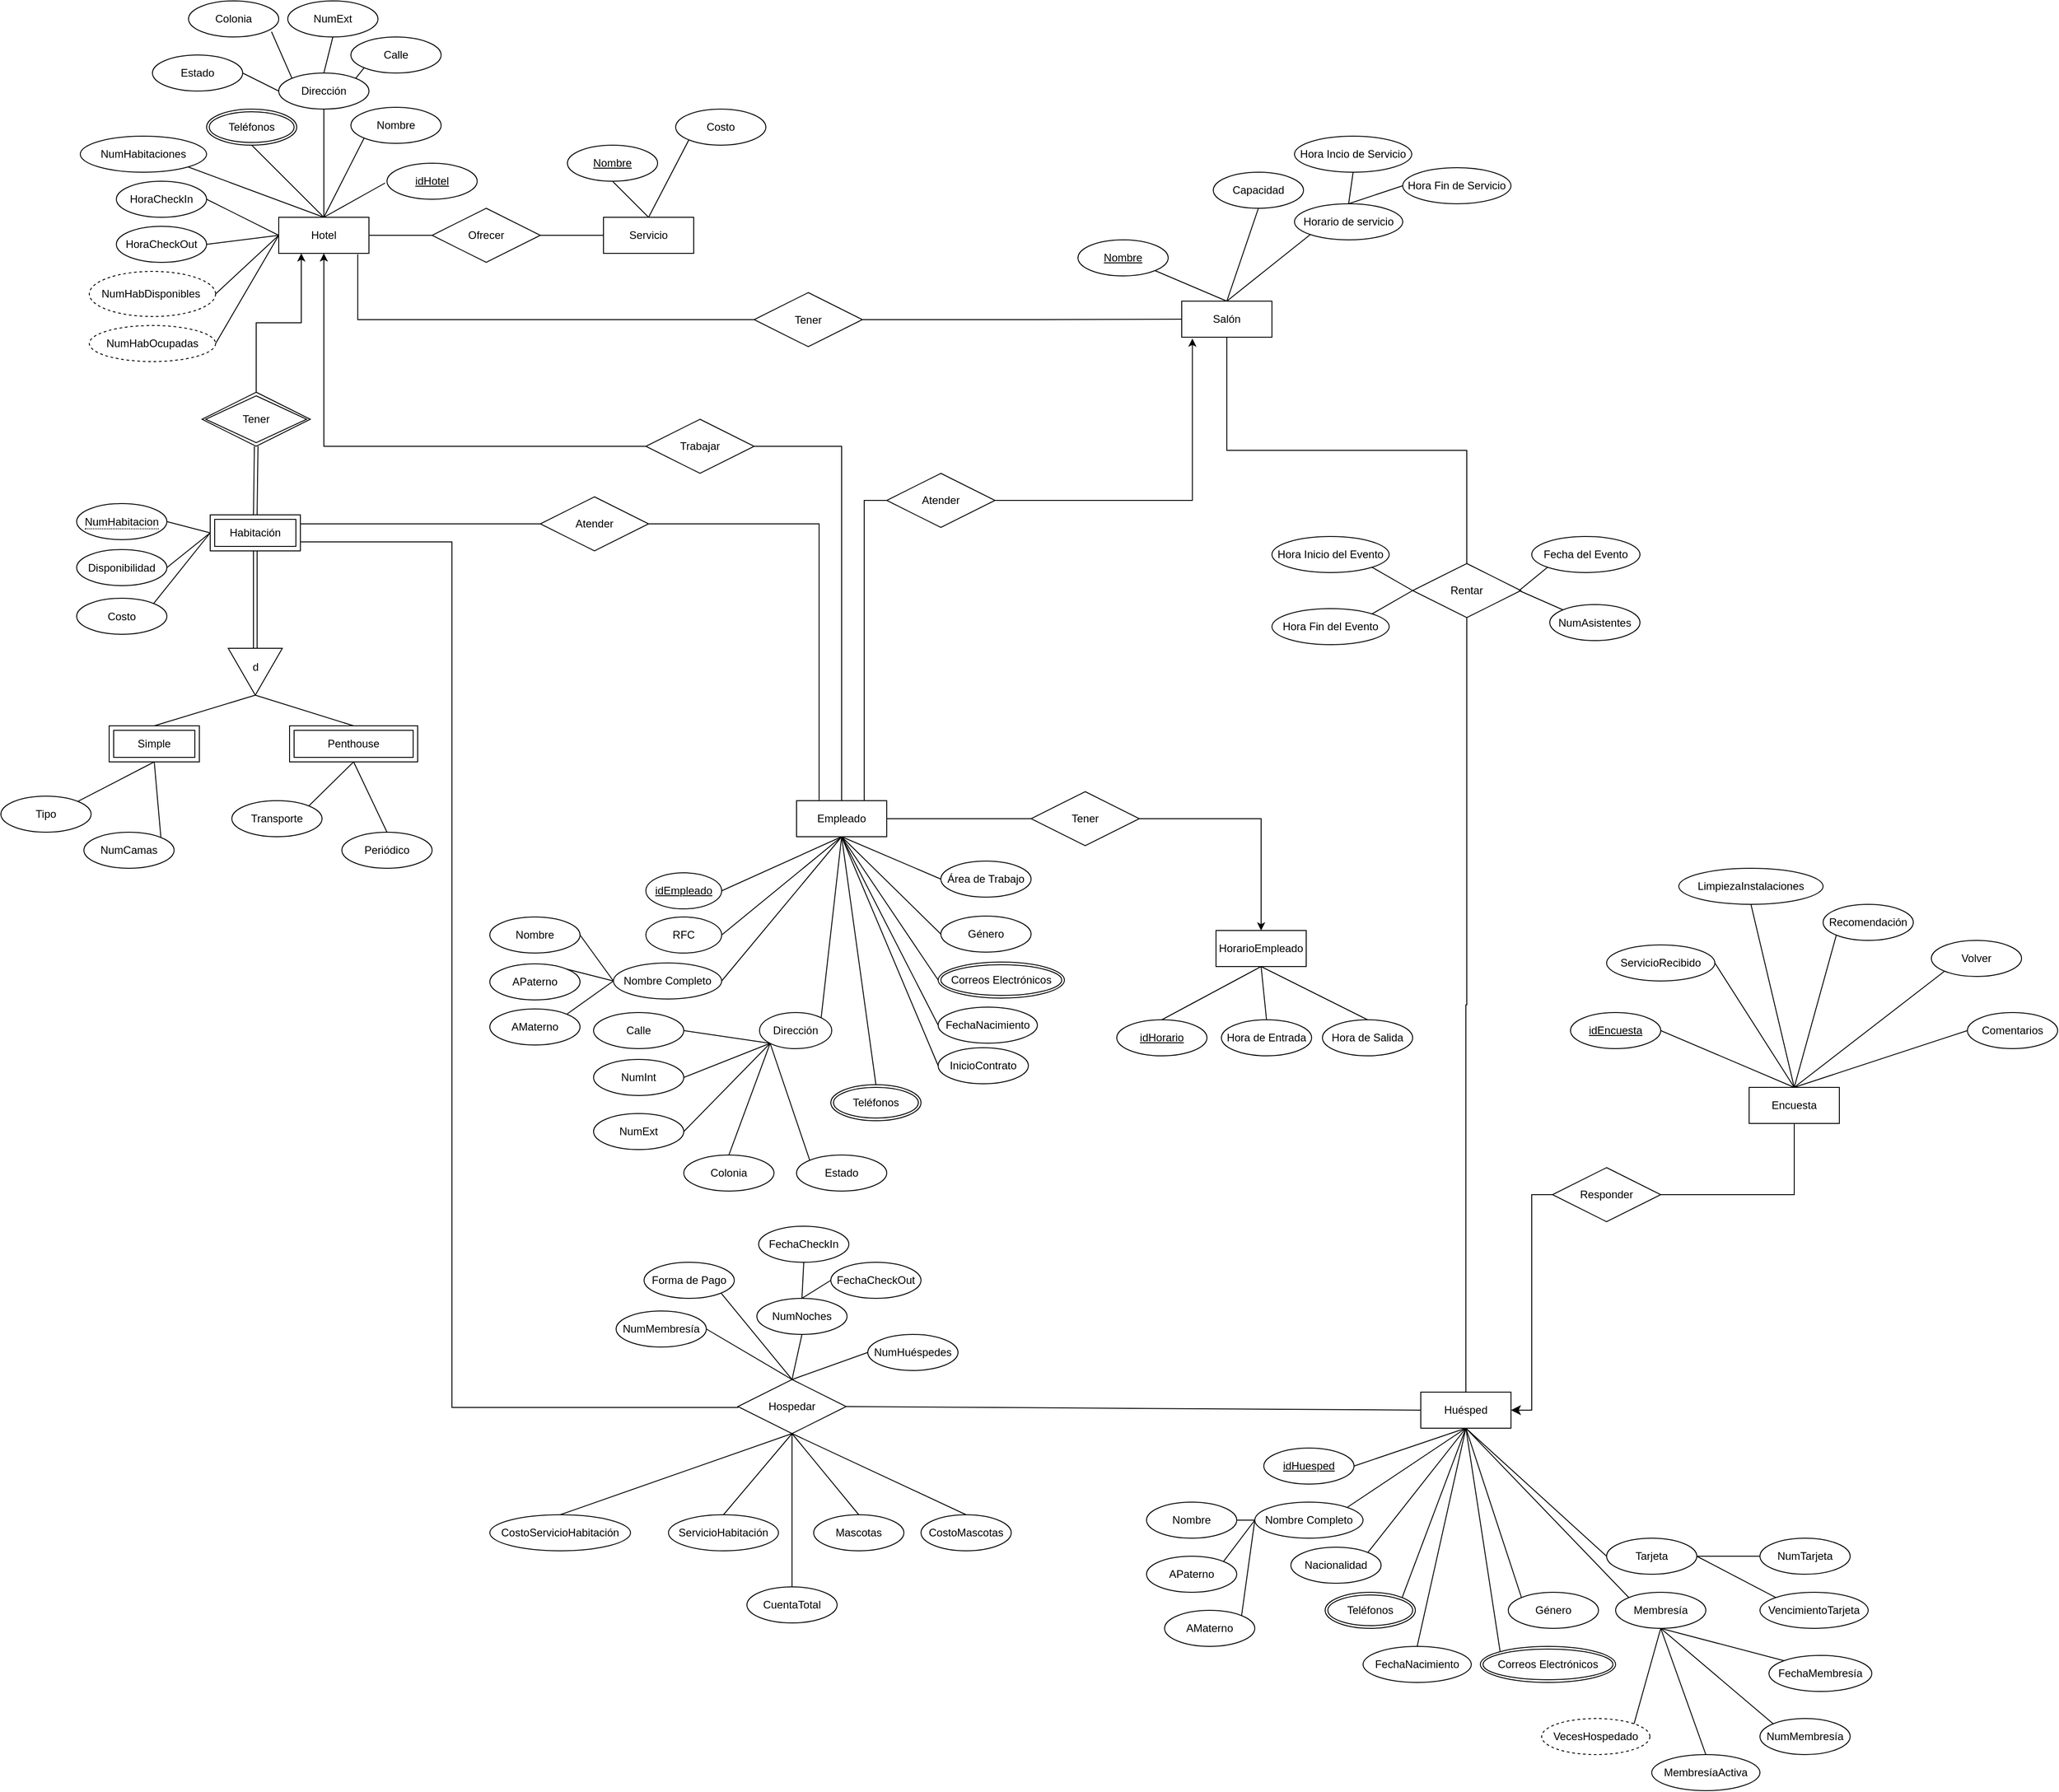 <mxfile version="24.4.13" type="google">
  <diagram id="R2lEEEUBdFMjLlhIrx00" name="Page-1">
    <mxGraphModel grid="0" page="1" gridSize="10" guides="1" tooltips="1" connect="1" arrows="1" fold="1" pageScale="1" pageWidth="3300" pageHeight="4681" background="none" math="0" shadow="0" extFonts="Permanent Marker^https://fonts.googleapis.com/css?family=Permanent+Marker">
      <root>
        <mxCell id="0" />
        <mxCell id="1" parent="0" />
        <mxCell id="t-f_fFTmPF3XiUeF-xgN-1" value="Hotel" style="whiteSpace=wrap;html=1;align=center;" vertex="1" parent="1">
          <mxGeometry x="488" y="-2244" width="100" height="40" as="geometry" />
        </mxCell>
        <mxCell id="t-f_fFTmPF3XiUeF-xgN-2" value="Nombre" style="ellipse;whiteSpace=wrap;html=1;align=center;" vertex="1" parent="1">
          <mxGeometry x="568" y="-2366" width="100" height="40" as="geometry" />
        </mxCell>
        <mxCell id="t-f_fFTmPF3XiUeF-xgN-3" value="idHotel" style="ellipse;whiteSpace=wrap;html=1;align=center;fontStyle=4;" vertex="1" parent="1">
          <mxGeometry x="608" y="-2304" width="100" height="40" as="geometry" />
        </mxCell>
        <mxCell id="t-f_fFTmPF3XiUeF-xgN-4" value="Dirección" style="ellipse;whiteSpace=wrap;html=1;align=center;" vertex="1" parent="1">
          <mxGeometry x="488" y="-2404" width="100" height="40" as="geometry" />
        </mxCell>
        <mxCell id="t-f_fFTmPF3XiUeF-xgN-5" value="Calle" style="ellipse;whiteSpace=wrap;html=1;align=center;" vertex="1" parent="1">
          <mxGeometry x="568" y="-2444" width="100" height="40" as="geometry" />
        </mxCell>
        <mxCell id="t-f_fFTmPF3XiUeF-xgN-6" value="NumExt" style="ellipse;whiteSpace=wrap;html=1;align=center;" vertex="1" parent="1">
          <mxGeometry x="498" y="-2484" width="100" height="40" as="geometry" />
        </mxCell>
        <mxCell id="t-f_fFTmPF3XiUeF-xgN-7" value="Colonia" style="ellipse;whiteSpace=wrap;html=1;align=center;" vertex="1" parent="1">
          <mxGeometry x="388" y="-2484" width="100" height="40" as="geometry" />
        </mxCell>
        <mxCell id="t-f_fFTmPF3XiUeF-xgN-8" value="Estado" style="ellipse;whiteSpace=wrap;html=1;align=center;" vertex="1" parent="1">
          <mxGeometry x="348" y="-2424" width="100" height="40" as="geometry" />
        </mxCell>
        <mxCell id="t-f_fFTmPF3XiUeF-xgN-9" value="Teléfonos" style="ellipse;shape=doubleEllipse;margin=3;whiteSpace=wrap;html=1;align=center;" vertex="1" parent="1">
          <mxGeometry x="408" y="-2364" width="100" height="40" as="geometry" />
        </mxCell>
        <mxCell id="t-f_fFTmPF3XiUeF-xgN-10" value="NumHabitaciones" style="ellipse;whiteSpace=wrap;html=1;align=center;" vertex="1" parent="1">
          <mxGeometry x="268" y="-2334" width="140" height="40" as="geometry" />
        </mxCell>
        <mxCell id="t-f_fFTmPF3XiUeF-xgN-11" value="HoraCheckIn" style="ellipse;whiteSpace=wrap;html=1;align=center;" vertex="1" parent="1">
          <mxGeometry x="308" y="-2284" width="100" height="40" as="geometry" />
        </mxCell>
        <mxCell id="t-f_fFTmPF3XiUeF-xgN-12" value="HoraCheckOut" style="ellipse;whiteSpace=wrap;html=1;align=center;" vertex="1" parent="1">
          <mxGeometry x="308" y="-2234" width="100" height="40" as="geometry" />
        </mxCell>
        <mxCell id="t-f_fFTmPF3XiUeF-xgN-13" value="" style="endArrow=none;html=1;rounded=0;exitX=0.5;exitY=0;exitDx=0;exitDy=0;entryX=-0.021;entryY=0.55;entryDx=0;entryDy=0;entryPerimeter=0;" edge="1" parent="1" source="t-f_fFTmPF3XiUeF-xgN-1" target="t-f_fFTmPF3XiUeF-xgN-3">
          <mxGeometry relative="1" as="geometry">
            <mxPoint x="468" y="-2334" as="sourcePoint" />
            <mxPoint x="628" y="-2334" as="targetPoint" />
          </mxGeometry>
        </mxCell>
        <mxCell id="t-f_fFTmPF3XiUeF-xgN-14" value="" style="endArrow=none;html=1;rounded=0;exitX=0.5;exitY=0;exitDx=0;exitDy=0;entryX=0;entryY=1;entryDx=0;entryDy=0;" edge="1" parent="1" source="t-f_fFTmPF3XiUeF-xgN-1" target="t-f_fFTmPF3XiUeF-xgN-2">
          <mxGeometry relative="1" as="geometry">
            <mxPoint x="573" y="-2234" as="sourcePoint" />
            <mxPoint x="653" y="-2320" as="targetPoint" />
          </mxGeometry>
        </mxCell>
        <mxCell id="t-f_fFTmPF3XiUeF-xgN-15" value="" style="endArrow=none;html=1;rounded=0;exitX=0.5;exitY=0;exitDx=0;exitDy=0;entryX=0.5;entryY=1;entryDx=0;entryDy=0;" edge="1" parent="1" source="t-f_fFTmPF3XiUeF-xgN-1" target="t-f_fFTmPF3XiUeF-xgN-4">
          <mxGeometry relative="1" as="geometry">
            <mxPoint x="468" y="-2334" as="sourcePoint" />
            <mxPoint x="628" y="-2334" as="targetPoint" />
          </mxGeometry>
        </mxCell>
        <mxCell id="t-f_fFTmPF3XiUeF-xgN-18" value="" style="endArrow=none;html=1;rounded=0;exitX=1;exitY=0;exitDx=0;exitDy=0;entryX=0;entryY=1;entryDx=0;entryDy=0;" edge="1" parent="1" source="t-f_fFTmPF3XiUeF-xgN-4" target="t-f_fFTmPF3XiUeF-xgN-5">
          <mxGeometry relative="1" as="geometry">
            <mxPoint x="468" y="-2334" as="sourcePoint" />
            <mxPoint x="628" y="-2334" as="targetPoint" />
          </mxGeometry>
        </mxCell>
        <mxCell id="t-f_fFTmPF3XiUeF-xgN-20" value="" style="endArrow=none;html=1;rounded=0;exitX=0.5;exitY=0;exitDx=0;exitDy=0;entryX=0.5;entryY=1;entryDx=0;entryDy=0;" edge="1" parent="1" source="t-f_fFTmPF3XiUeF-xgN-4" target="t-f_fFTmPF3XiUeF-xgN-6">
          <mxGeometry relative="1" as="geometry">
            <mxPoint x="468" y="-2334" as="sourcePoint" />
            <mxPoint x="628" y="-2334" as="targetPoint" />
          </mxGeometry>
        </mxCell>
        <mxCell id="t-f_fFTmPF3XiUeF-xgN-21" value="" style="endArrow=none;html=1;rounded=0;exitX=0;exitY=0;exitDx=0;exitDy=0;entryX=0.92;entryY=0.856;entryDx=0;entryDy=0;entryPerimeter=0;" edge="1" parent="1" source="t-f_fFTmPF3XiUeF-xgN-4" target="t-f_fFTmPF3XiUeF-xgN-7">
          <mxGeometry relative="1" as="geometry">
            <mxPoint x="468" y="-2334" as="sourcePoint" />
            <mxPoint x="628" y="-2334" as="targetPoint" />
          </mxGeometry>
        </mxCell>
        <mxCell id="t-f_fFTmPF3XiUeF-xgN-22" value="" style="endArrow=none;html=1;rounded=0;exitX=0;exitY=0.5;exitDx=0;exitDy=0;entryX=1;entryY=0.5;entryDx=0;entryDy=0;" edge="1" parent="1" source="t-f_fFTmPF3XiUeF-xgN-4" target="t-f_fFTmPF3XiUeF-xgN-8">
          <mxGeometry relative="1" as="geometry">
            <mxPoint x="468" y="-2334" as="sourcePoint" />
            <mxPoint x="628" y="-2334" as="targetPoint" />
          </mxGeometry>
        </mxCell>
        <mxCell id="t-f_fFTmPF3XiUeF-xgN-23" value="" style="endArrow=none;html=1;rounded=0;entryX=0.5;entryY=0;entryDx=0;entryDy=0;exitX=0.5;exitY=1;exitDx=0;exitDy=0;" edge="1" parent="1" source="t-f_fFTmPF3XiUeF-xgN-9" target="t-f_fFTmPF3XiUeF-xgN-1">
          <mxGeometry relative="1" as="geometry">
            <mxPoint x="348" y="-2274" as="sourcePoint" />
            <mxPoint x="508" y="-2274" as="targetPoint" />
          </mxGeometry>
        </mxCell>
        <mxCell id="t-f_fFTmPF3XiUeF-xgN-24" value="" style="endArrow=none;html=1;rounded=0;entryX=0.5;entryY=0;entryDx=0;entryDy=0;exitX=1;exitY=1;exitDx=0;exitDy=0;" edge="1" parent="1" source="t-f_fFTmPF3XiUeF-xgN-10" target="t-f_fFTmPF3XiUeF-xgN-1">
          <mxGeometry relative="1" as="geometry">
            <mxPoint x="348" y="-2274" as="sourcePoint" />
            <mxPoint x="508" y="-2274" as="targetPoint" />
          </mxGeometry>
        </mxCell>
        <mxCell id="t-f_fFTmPF3XiUeF-xgN-25" value="" style="endArrow=none;html=1;rounded=0;exitX=1;exitY=0.5;exitDx=0;exitDy=0;entryX=0;entryY=0.5;entryDx=0;entryDy=0;" edge="1" parent="1" source="t-f_fFTmPF3XiUeF-xgN-11" target="t-f_fFTmPF3XiUeF-xgN-1">
          <mxGeometry relative="1" as="geometry">
            <mxPoint x="348" y="-2154" as="sourcePoint" />
            <mxPoint x="508" y="-2154" as="targetPoint" />
          </mxGeometry>
        </mxCell>
        <mxCell id="t-f_fFTmPF3XiUeF-xgN-26" value="" style="endArrow=none;html=1;rounded=0;exitX=1;exitY=0.5;exitDx=0;exitDy=0;" edge="1" parent="1" source="t-f_fFTmPF3XiUeF-xgN-12">
          <mxGeometry relative="1" as="geometry">
            <mxPoint x="348" y="-2154" as="sourcePoint" />
            <mxPoint x="488" y="-2224" as="targetPoint" />
          </mxGeometry>
        </mxCell>
        <mxCell id="t-f_fFTmPF3XiUeF-xgN-27" value="Servicio" style="whiteSpace=wrap;html=1;align=center;" vertex="1" parent="1">
          <mxGeometry x="848" y="-2244" width="100" height="40" as="geometry" />
        </mxCell>
        <mxCell id="t-f_fFTmPF3XiUeF-xgN-29" value="Ofrecer" style="shape=rhombus;perimeter=rhombusPerimeter;whiteSpace=wrap;html=1;align=center;" vertex="1" parent="1">
          <mxGeometry x="658" y="-2254" width="120" height="60" as="geometry" />
        </mxCell>
        <mxCell id="t-f_fFTmPF3XiUeF-xgN-31" value="" style="endArrow=none;html=1;rounded=0;exitX=1;exitY=0.5;exitDx=0;exitDy=0;entryX=0;entryY=0.5;entryDx=0;entryDy=0;" edge="1" parent="1" source="t-f_fFTmPF3XiUeF-xgN-29" target="t-f_fFTmPF3XiUeF-xgN-27">
          <mxGeometry relative="1" as="geometry">
            <mxPoint x="718" y="-2264" as="sourcePoint" />
            <mxPoint x="878" y="-2264" as="targetPoint" />
          </mxGeometry>
        </mxCell>
        <mxCell id="t-f_fFTmPF3XiUeF-xgN-32" value="Nombre" style="ellipse;whiteSpace=wrap;html=1;align=center;fontStyle=4;" vertex="1" parent="1">
          <mxGeometry x="808" y="-2324" width="100" height="40" as="geometry" />
        </mxCell>
        <mxCell id="t-f_fFTmPF3XiUeF-xgN-33" value="Costo" style="ellipse;whiteSpace=wrap;html=1;align=center;" vertex="1" parent="1">
          <mxGeometry x="928" y="-2364" width="100" height="40" as="geometry" />
        </mxCell>
        <mxCell id="t-f_fFTmPF3XiUeF-xgN-34" value="" style="endArrow=none;html=1;rounded=0;exitX=0.5;exitY=0;exitDx=0;exitDy=0;entryX=0.5;entryY=1;entryDx=0;entryDy=0;" edge="1" parent="1" source="t-f_fFTmPF3XiUeF-xgN-27" target="t-f_fFTmPF3XiUeF-xgN-32">
          <mxGeometry relative="1" as="geometry">
            <mxPoint x="718" y="-2264" as="sourcePoint" />
            <mxPoint x="878" y="-2264" as="targetPoint" />
          </mxGeometry>
        </mxCell>
        <mxCell id="t-f_fFTmPF3XiUeF-xgN-35" value="" style="endArrow=none;html=1;rounded=0;exitX=0.5;exitY=0;exitDx=0;exitDy=0;entryX=0;entryY=1;entryDx=0;entryDy=0;" edge="1" parent="1" source="t-f_fFTmPF3XiUeF-xgN-27" target="t-f_fFTmPF3XiUeF-xgN-33">
          <mxGeometry relative="1" as="geometry">
            <mxPoint x="718" y="-2264" as="sourcePoint" />
            <mxPoint x="878" y="-2264" as="targetPoint" />
          </mxGeometry>
        </mxCell>
        <mxCell id="t-f_fFTmPF3XiUeF-xgN-37" value="Habitación" style="shape=ext;margin=3;double=1;whiteSpace=wrap;html=1;align=center;" vertex="1" parent="1">
          <mxGeometry x="412" y="-1914" width="100" height="40" as="geometry" />
        </mxCell>
        <mxCell id="t-f_fFTmPF3XiUeF-xgN-40" value="Disponibilidad" style="ellipse;whiteSpace=wrap;html=1;align=center;" vertex="1" parent="1">
          <mxGeometry x="264" y="-1875.5" width="100" height="40" as="geometry" />
        </mxCell>
        <mxCell id="t-f_fFTmPF3XiUeF-xgN-41" value="Tipo" style="ellipse;whiteSpace=wrap;html=1;align=center;" vertex="1" parent="1">
          <mxGeometry x="180" y="-1602" width="100" height="40" as="geometry" />
        </mxCell>
        <mxCell id="t-f_fFTmPF3XiUeF-xgN-42" value="NumCamas" style="ellipse;whiteSpace=wrap;html=1;align=center;" vertex="1" parent="1">
          <mxGeometry x="272" y="-1562" width="100" height="40" as="geometry" />
        </mxCell>
        <mxCell id="t-f_fFTmPF3XiUeF-xgN-43" value="Costo" style="ellipse;whiteSpace=wrap;html=1;align=center;" vertex="1" parent="1">
          <mxGeometry x="264" y="-1821.5" width="100" height="40" as="geometry" />
        </mxCell>
        <mxCell id="t-f_fFTmPF3XiUeF-xgN-45" value="" style="endArrow=none;html=1;rounded=0;exitX=0;exitY=0.5;exitDx=0;exitDy=0;entryX=1;entryY=0.5;entryDx=0;entryDy=0;" edge="1" parent="1" source="t-f_fFTmPF3XiUeF-xgN-37" target="JFUJaNEh5pusvIWn3p4h-9">
          <mxGeometry relative="1" as="geometry">
            <mxPoint x="392" y="-1844" as="sourcePoint" />
            <mxPoint x="352" y="-1924" as="targetPoint" />
          </mxGeometry>
        </mxCell>
        <mxCell id="t-f_fFTmPF3XiUeF-xgN-46" value="" style="endArrow=none;html=1;rounded=0;exitX=1;exitY=0.5;exitDx=0;exitDy=0;entryX=0;entryY=0.5;entryDx=0;entryDy=0;" edge="1" parent="1" source="t-f_fFTmPF3XiUeF-xgN-40" target="t-f_fFTmPF3XiUeF-xgN-37">
          <mxGeometry relative="1" as="geometry">
            <mxPoint x="392" y="-1844" as="sourcePoint" />
            <mxPoint x="402" y="-1884" as="targetPoint" />
          </mxGeometry>
        </mxCell>
        <mxCell id="t-f_fFTmPF3XiUeF-xgN-47" value="" style="endArrow=none;html=1;rounded=0;exitX=0.5;exitY=1;exitDx=0;exitDy=0;entryX=1;entryY=0;entryDx=0;entryDy=0;" edge="1" parent="1" source="xmALwZ9_sE-rVazlIA_N-114" target="t-f_fFTmPF3XiUeF-xgN-41">
          <mxGeometry relative="1" as="geometry">
            <mxPoint x="380" y="-1844" as="sourcePoint" />
            <mxPoint x="540" y="-1844" as="targetPoint" />
          </mxGeometry>
        </mxCell>
        <mxCell id="t-f_fFTmPF3XiUeF-xgN-48" value="" style="endArrow=none;html=1;rounded=0;exitX=0.5;exitY=1;exitDx=0;exitDy=0;entryX=1;entryY=0;entryDx=0;entryDy=0;" edge="1" parent="1" source="xmALwZ9_sE-rVazlIA_N-114" target="t-f_fFTmPF3XiUeF-xgN-42">
          <mxGeometry relative="1" as="geometry">
            <mxPoint x="380" y="-1774" as="sourcePoint" />
            <mxPoint x="540" y="-1774" as="targetPoint" />
          </mxGeometry>
        </mxCell>
        <mxCell id="t-f_fFTmPF3XiUeF-xgN-49" value="" style="endArrow=none;html=1;rounded=0;exitX=0;exitY=0.5;exitDx=0;exitDy=0;entryX=1;entryY=0;entryDx=0;entryDy=0;" edge="1" parent="1" source="t-f_fFTmPF3XiUeF-xgN-37" target="t-f_fFTmPF3XiUeF-xgN-43">
          <mxGeometry relative="1" as="geometry">
            <mxPoint x="392" y="-1774" as="sourcePoint" />
            <mxPoint x="552" y="-1774" as="targetPoint" />
          </mxGeometry>
        </mxCell>
        <mxCell id="t-f_fFTmPF3XiUeF-xgN-51" value="Huésped" style="whiteSpace=wrap;html=1;align=center;" vertex="1" parent="1">
          <mxGeometry x="1754" y="-941" width="100" height="40" as="geometry" />
        </mxCell>
        <mxCell id="t-f_fFTmPF3XiUeF-xgN-52" value="Nombre Completo" style="ellipse;whiteSpace=wrap;html=1;align=center;" vertex="1" parent="1">
          <mxGeometry x="1570" y="-819" width="120" height="40" as="geometry" />
        </mxCell>
        <mxCell id="t-f_fFTmPF3XiUeF-xgN-53" value="Nombre" style="ellipse;whiteSpace=wrap;html=1;align=center;" vertex="1" parent="1">
          <mxGeometry x="1450" y="-819" width="100" height="40" as="geometry" />
        </mxCell>
        <mxCell id="t-f_fFTmPF3XiUeF-xgN-54" value="APaterno" style="ellipse;whiteSpace=wrap;html=1;align=center;" vertex="1" parent="1">
          <mxGeometry x="1450" y="-759" width="100" height="40" as="geometry" />
        </mxCell>
        <mxCell id="t-f_fFTmPF3XiUeF-xgN-55" value="AMaterno" style="ellipse;whiteSpace=wrap;html=1;align=center;" vertex="1" parent="1">
          <mxGeometry x="1470" y="-699" width="100" height="40" as="geometry" />
        </mxCell>
        <mxCell id="t-f_fFTmPF3XiUeF-xgN-56" value="" style="endArrow=none;html=1;rounded=0;entryX=1;entryY=0.5;entryDx=0;entryDy=0;exitX=0;exitY=0.5;exitDx=0;exitDy=0;" edge="1" parent="1" source="t-f_fFTmPF3XiUeF-xgN-52" target="t-f_fFTmPF3XiUeF-xgN-53">
          <mxGeometry relative="1" as="geometry">
            <mxPoint x="1579" y="-769" as="sourcePoint" />
            <mxPoint x="1579" y="-809" as="targetPoint" />
          </mxGeometry>
        </mxCell>
        <mxCell id="t-f_fFTmPF3XiUeF-xgN-57" value="" style="endArrow=none;html=1;rounded=0;entryX=1;entryY=0;entryDx=0;entryDy=0;exitX=0;exitY=0.5;exitDx=0;exitDy=0;" edge="1" parent="1" source="t-f_fFTmPF3XiUeF-xgN-52" target="t-f_fFTmPF3XiUeF-xgN-54">
          <mxGeometry relative="1" as="geometry">
            <mxPoint x="1579" y="-759" as="sourcePoint" />
            <mxPoint x="1884" y="-649" as="targetPoint" />
          </mxGeometry>
        </mxCell>
        <mxCell id="t-f_fFTmPF3XiUeF-xgN-58" value="" style="endArrow=none;html=1;rounded=0;exitX=0;exitY=0.5;exitDx=0;exitDy=0;entryX=1;entryY=0;entryDx=0;entryDy=0;" edge="1" parent="1" source="t-f_fFTmPF3XiUeF-xgN-52" target="t-f_fFTmPF3XiUeF-xgN-55">
          <mxGeometry relative="1" as="geometry">
            <mxPoint x="1579" y="-769" as="sourcePoint" />
            <mxPoint x="1884" y="-649" as="targetPoint" />
          </mxGeometry>
        </mxCell>
        <mxCell id="t-f_fFTmPF3XiUeF-xgN-59" value="" style="endArrow=none;html=1;rounded=0;exitX=1;exitY=0;exitDx=0;exitDy=0;entryX=0.5;entryY=1;entryDx=0;entryDy=0;" edge="1" parent="1" source="t-f_fFTmPF3XiUeF-xgN-52" target="t-f_fFTmPF3XiUeF-xgN-51">
          <mxGeometry relative="1" as="geometry">
            <mxPoint x="1724" y="-703" as="sourcePoint" />
            <mxPoint x="1884" y="-703" as="targetPoint" />
          </mxGeometry>
        </mxCell>
        <mxCell id="t-f_fFTmPF3XiUeF-xgN-60" value="Nacionalidad" style="ellipse;whiteSpace=wrap;html=1;align=center;" vertex="1" parent="1">
          <mxGeometry x="1610" y="-769" width="100" height="40" as="geometry" />
        </mxCell>
        <mxCell id="t-f_fFTmPF3XiUeF-xgN-61" value="" style="endArrow=none;html=1;rounded=0;exitX=1;exitY=0;exitDx=0;exitDy=0;entryX=0.5;entryY=1;entryDx=0;entryDy=0;" edge="1" parent="1" source="t-f_fFTmPF3XiUeF-xgN-60" target="t-f_fFTmPF3XiUeF-xgN-51">
          <mxGeometry relative="1" as="geometry">
            <mxPoint x="1744" y="-723" as="sourcePoint" />
            <mxPoint x="1904" y="-723" as="targetPoint" />
          </mxGeometry>
        </mxCell>
        <mxCell id="t-f_fFTmPF3XiUeF-xgN-62" value="Teléfonos" style="ellipse;shape=doubleEllipse;margin=3;whiteSpace=wrap;html=1;align=center;" vertex="1" parent="1">
          <mxGeometry x="1648" y="-719" width="100" height="40" as="geometry" />
        </mxCell>
        <mxCell id="t-f_fFTmPF3XiUeF-xgN-63" value="" style="endArrow=none;html=1;rounded=0;exitX=0.5;exitY=1;exitDx=0;exitDy=0;entryX=1;entryY=0;entryDx=0;entryDy=0;" edge="1" parent="1" source="t-f_fFTmPF3XiUeF-xgN-51" target="t-f_fFTmPF3XiUeF-xgN-62">
          <mxGeometry relative="1" as="geometry">
            <mxPoint x="1744" y="-723" as="sourcePoint" />
            <mxPoint x="1904" y="-723" as="targetPoint" />
          </mxGeometry>
        </mxCell>
        <mxCell id="t-f_fFTmPF3XiUeF-xgN-64" value="FechaNacimiento" style="ellipse;whiteSpace=wrap;html=1;align=center;" vertex="1" parent="1">
          <mxGeometry x="1690" y="-659" width="120" height="40" as="geometry" />
        </mxCell>
        <mxCell id="t-f_fFTmPF3XiUeF-xgN-65" value="" style="endArrow=none;html=1;rounded=0;exitX=0.5;exitY=1;exitDx=0;exitDy=0;entryX=0.5;entryY=0;entryDx=0;entryDy=0;" edge="1" parent="1" source="t-f_fFTmPF3XiUeF-xgN-51" target="t-f_fFTmPF3XiUeF-xgN-64">
          <mxGeometry relative="1" as="geometry">
            <mxPoint x="1744" y="-723" as="sourcePoint" />
            <mxPoint x="1904" y="-723" as="targetPoint" />
          </mxGeometry>
        </mxCell>
        <mxCell id="t-f_fFTmPF3XiUeF-xgN-66" value="Correos Electrónicos" style="ellipse;shape=doubleEllipse;margin=3;whiteSpace=wrap;html=1;align=center;" vertex="1" parent="1">
          <mxGeometry x="1820" y="-659" width="150" height="40" as="geometry" />
        </mxCell>
        <mxCell id="t-f_fFTmPF3XiUeF-xgN-67" value="Género" style="ellipse;whiteSpace=wrap;html=1;align=center;" vertex="1" parent="1">
          <mxGeometry x="1851" y="-719" width="100" height="40" as="geometry" />
        </mxCell>
        <mxCell id="t-f_fFTmPF3XiUeF-xgN-68" value="Membresía" style="ellipse;whiteSpace=wrap;html=1;align=center;" vertex="1" parent="1">
          <mxGeometry x="1970" y="-719" width="100" height="40" as="geometry" />
        </mxCell>
        <mxCell id="t-f_fFTmPF3XiUeF-xgN-69" value="NumMembresía" style="ellipse;whiteSpace=wrap;html=1;align=center;" vertex="1" parent="1">
          <mxGeometry x="2130" y="-579" width="100" height="40" as="geometry" />
        </mxCell>
        <mxCell id="t-f_fFTmPF3XiUeF-xgN-70" value="MembresíaActiva" style="ellipse;whiteSpace=wrap;html=1;align=center;" vertex="1" parent="1">
          <mxGeometry x="2010" y="-539" width="120" height="40" as="geometry" />
        </mxCell>
        <mxCell id="t-f_fFTmPF3XiUeF-xgN-71" value="VecesHospedado" style="ellipse;whiteSpace=wrap;html=1;align=center;dashed=1;" vertex="1" parent="1">
          <mxGeometry x="1888" y="-579" width="120" height="40" as="geometry" />
        </mxCell>
        <mxCell id="t-f_fFTmPF3XiUeF-xgN-72" value="" style="endArrow=none;html=1;rounded=0;exitX=0.5;exitY=1;exitDx=0;exitDy=0;entryX=0;entryY=0;entryDx=0;entryDy=0;" edge="1" parent="1" source="t-f_fFTmPF3XiUeF-xgN-51" target="t-f_fFTmPF3XiUeF-xgN-66">
          <mxGeometry relative="1" as="geometry">
            <mxPoint x="1814" y="-723" as="sourcePoint" />
            <mxPoint x="1974" y="-723" as="targetPoint" />
          </mxGeometry>
        </mxCell>
        <mxCell id="t-f_fFTmPF3XiUeF-xgN-73" value="" style="endArrow=none;html=1;rounded=0;exitX=0.5;exitY=1;exitDx=0;exitDy=0;entryX=0;entryY=0;entryDx=0;entryDy=0;" edge="1" parent="1" source="t-f_fFTmPF3XiUeF-xgN-51" target="t-f_fFTmPF3XiUeF-xgN-67">
          <mxGeometry relative="1" as="geometry">
            <mxPoint x="1804" y="-753" as="sourcePoint" />
            <mxPoint x="1964" y="-753" as="targetPoint" />
          </mxGeometry>
        </mxCell>
        <mxCell id="t-f_fFTmPF3XiUeF-xgN-74" value="" style="endArrow=none;html=1;rounded=0;exitX=0.5;exitY=1;exitDx=0;exitDy=0;entryX=0;entryY=0;entryDx=0;entryDy=0;" edge="1" parent="1" source="t-f_fFTmPF3XiUeF-xgN-51" target="t-f_fFTmPF3XiUeF-xgN-68">
          <mxGeometry relative="1" as="geometry">
            <mxPoint x="1804" y="-783" as="sourcePoint" />
            <mxPoint x="1964" y="-783" as="targetPoint" />
          </mxGeometry>
        </mxCell>
        <mxCell id="t-f_fFTmPF3XiUeF-xgN-75" value="" style="endArrow=none;html=1;rounded=0;exitX=0.5;exitY=1;exitDx=0;exitDy=0;entryX=0;entryY=0;entryDx=0;entryDy=0;" edge="1" parent="1" source="t-f_fFTmPF3XiUeF-xgN-68" target="t-f_fFTmPF3XiUeF-xgN-69">
          <mxGeometry relative="1" as="geometry">
            <mxPoint x="1986" y="-719" as="sourcePoint" />
            <mxPoint x="2146" y="-719" as="targetPoint" />
          </mxGeometry>
        </mxCell>
        <mxCell id="t-f_fFTmPF3XiUeF-xgN-76" value="" style="endArrow=none;html=1;rounded=0;exitX=0.5;exitY=1;exitDx=0;exitDy=0;entryX=0.5;entryY=0;entryDx=0;entryDy=0;" edge="1" parent="1" source="t-f_fFTmPF3XiUeF-xgN-68" target="t-f_fFTmPF3XiUeF-xgN-70">
          <mxGeometry relative="1" as="geometry">
            <mxPoint x="1986" y="-719" as="sourcePoint" />
            <mxPoint x="2146" y="-719" as="targetPoint" />
          </mxGeometry>
        </mxCell>
        <mxCell id="t-f_fFTmPF3XiUeF-xgN-77" value="" style="endArrow=none;html=1;rounded=0;exitX=0.5;exitY=1;exitDx=0;exitDy=0;entryX=1;entryY=0;entryDx=0;entryDy=0;" edge="1" parent="1" source="t-f_fFTmPF3XiUeF-xgN-68" target="t-f_fFTmPF3XiUeF-xgN-71">
          <mxGeometry relative="1" as="geometry">
            <mxPoint x="1986" y="-719" as="sourcePoint" />
            <mxPoint x="2146" y="-719" as="targetPoint" />
          </mxGeometry>
        </mxCell>
        <mxCell id="t-f_fFTmPF3XiUeF-xgN-78" value="Empleado" style="whiteSpace=wrap;html=1;align=center;" vertex="1" parent="1">
          <mxGeometry x="1062" y="-1597" width="100" height="40" as="geometry" />
        </mxCell>
        <mxCell id="t-f_fFTmPF3XiUeF-xgN-79" value="RFC" style="ellipse;whiteSpace=wrap;html=1;align=center;" vertex="1" parent="1">
          <mxGeometry x="895" y="-1468" width="84" height="40" as="geometry" />
        </mxCell>
        <mxCell id="t-f_fFTmPF3XiUeF-xgN-80" value="idEmpleado" style="ellipse;whiteSpace=wrap;html=1;align=center;fontStyle=4;" vertex="1" parent="1">
          <mxGeometry x="895" y="-1517" width="84" height="40" as="geometry" />
        </mxCell>
        <mxCell id="t-f_fFTmPF3XiUeF-xgN-81" value="Nombre Completo" style="ellipse;whiteSpace=wrap;html=1;align=center;" vertex="1" parent="1">
          <mxGeometry x="859" y="-1417" width="120" height="40" as="geometry" />
        </mxCell>
        <mxCell id="t-f_fFTmPF3XiUeF-xgN-83" value="Nombre" style="ellipse;whiteSpace=wrap;html=1;align=center;" vertex="1" parent="1">
          <mxGeometry x="722" y="-1468" width="100" height="40" as="geometry" />
        </mxCell>
        <mxCell id="t-f_fFTmPF3XiUeF-xgN-84" value="APaterno" style="ellipse;whiteSpace=wrap;html=1;align=center;" vertex="1" parent="1">
          <mxGeometry x="722" y="-1416" width="100" height="40" as="geometry" />
        </mxCell>
        <mxCell id="t-f_fFTmPF3XiUeF-xgN-85" value="AMaterno" style="ellipse;whiteSpace=wrap;html=1;align=center;" vertex="1" parent="1">
          <mxGeometry x="722" y="-1366" width="100" height="40" as="geometry" />
        </mxCell>
        <mxCell id="t-f_fFTmPF3XiUeF-xgN-86" value="Dirección" style="ellipse;whiteSpace=wrap;html=1;align=center;" vertex="1" parent="1">
          <mxGeometry x="1021" y="-1362" width="80" height="40" as="geometry" />
        </mxCell>
        <mxCell id="t-f_fFTmPF3XiUeF-xgN-87" value="Calle" style="ellipse;whiteSpace=wrap;html=1;align=center;" vertex="1" parent="1">
          <mxGeometry x="837" y="-1362" width="100" height="40" as="geometry" />
        </mxCell>
        <mxCell id="t-f_fFTmPF3XiUeF-xgN-88" value="NumInt" style="ellipse;whiteSpace=wrap;html=1;align=center;" vertex="1" parent="1">
          <mxGeometry x="837" y="-1310" width="100" height="40" as="geometry" />
        </mxCell>
        <mxCell id="t-f_fFTmPF3XiUeF-xgN-89" value="NumExt" style="ellipse;whiteSpace=wrap;html=1;align=center;" vertex="1" parent="1">
          <mxGeometry x="837" y="-1250" width="100" height="40" as="geometry" />
        </mxCell>
        <mxCell id="t-f_fFTmPF3XiUeF-xgN-90" value="Colonia" style="ellipse;whiteSpace=wrap;html=1;align=center;" vertex="1" parent="1">
          <mxGeometry x="937" y="-1204" width="100" height="40" as="geometry" />
        </mxCell>
        <mxCell id="t-f_fFTmPF3XiUeF-xgN-91" value="Estado" style="ellipse;whiteSpace=wrap;html=1;align=center;" vertex="1" parent="1">
          <mxGeometry x="1062" y="-1204" width="100" height="40" as="geometry" />
        </mxCell>
        <mxCell id="t-f_fFTmPF3XiUeF-xgN-93" value="Teléfonos" style="ellipse;shape=doubleEllipse;margin=3;whiteSpace=wrap;html=1;align=center;" vertex="1" parent="1">
          <mxGeometry x="1100" y="-1282" width="100" height="40" as="geometry" />
        </mxCell>
        <mxCell id="t-f_fFTmPF3XiUeF-xgN-94" value="InicioContrato" style="ellipse;whiteSpace=wrap;html=1;align=center;" vertex="1" parent="1">
          <mxGeometry x="1219" y="-1323" width="100" height="40" as="geometry" />
        </mxCell>
        <mxCell id="t-f_fFTmPF3XiUeF-xgN-95" value="FechaNacimiento" style="ellipse;whiteSpace=wrap;html=1;align=center;" vertex="1" parent="1">
          <mxGeometry x="1219" y="-1368" width="110" height="40" as="geometry" />
        </mxCell>
        <mxCell id="t-f_fFTmPF3XiUeF-xgN-97" value="Correos Electrónicos" style="ellipse;shape=doubleEllipse;margin=3;whiteSpace=wrap;html=1;align=center;" vertex="1" parent="1">
          <mxGeometry x="1219" y="-1418" width="140" height="40" as="geometry" />
        </mxCell>
        <mxCell id="t-f_fFTmPF3XiUeF-xgN-98" value="Género" style="ellipse;whiteSpace=wrap;html=1;align=center;" vertex="1" parent="1">
          <mxGeometry x="1222" y="-1469" width="100" height="40" as="geometry" />
        </mxCell>
        <mxCell id="t-f_fFTmPF3XiUeF-xgN-103" value="" style="endArrow=none;html=1;rounded=0;exitX=0;exitY=0.5;exitDx=0;exitDy=0;entryX=1;entryY=0.5;entryDx=0;entryDy=0;" edge="1" parent="1" source="t-f_fFTmPF3XiUeF-xgN-81" target="t-f_fFTmPF3XiUeF-xgN-83">
          <mxGeometry relative="1" as="geometry">
            <mxPoint x="809" y="-1108" as="sourcePoint" />
            <mxPoint x="834" y="-1168" as="targetPoint" />
          </mxGeometry>
        </mxCell>
        <mxCell id="t-f_fFTmPF3XiUeF-xgN-104" value="" style="endArrow=none;html=1;rounded=0;exitX=0;exitY=0.5;exitDx=0;exitDy=0;entryX=1;entryY=0;entryDx=0;entryDy=0;" edge="1" parent="1" source="t-f_fFTmPF3XiUeF-xgN-81" target="t-f_fFTmPF3XiUeF-xgN-84">
          <mxGeometry relative="1" as="geometry">
            <mxPoint x="936" y="-1182" as="sourcePoint" />
            <mxPoint x="954" y="-1208" as="targetPoint" />
          </mxGeometry>
        </mxCell>
        <mxCell id="t-f_fFTmPF3XiUeF-xgN-105" value="" style="endArrow=none;html=1;rounded=0;exitX=0;exitY=0.5;exitDx=0;exitDy=0;entryX=1;entryY=0;entryDx=0;entryDy=0;" edge="1" parent="1" source="t-f_fFTmPF3XiUeF-xgN-81" target="t-f_fFTmPF3XiUeF-xgN-85">
          <mxGeometry relative="1" as="geometry">
            <mxPoint x="954" y="-1168" as="sourcePoint" />
            <mxPoint x="1004" y="-1168" as="targetPoint" />
          </mxGeometry>
        </mxCell>
        <mxCell id="t-f_fFTmPF3XiUeF-xgN-118" value="NumMembresía" style="ellipse;whiteSpace=wrap;html=1;align=center;" vertex="1" parent="1">
          <mxGeometry x="862" y="-1031" width="100" height="40" as="geometry" />
        </mxCell>
        <mxCell id="JFUJaNEh5pusvIWn3p4h-1" value="NumHabDisponibles&amp;nbsp;" style="ellipse;whiteSpace=wrap;html=1;align=center;dashed=1;" vertex="1" parent="1">
          <mxGeometry x="278" y="-2184" width="140" height="50" as="geometry" />
        </mxCell>
        <mxCell id="JFUJaNEh5pusvIWn3p4h-2" value="NumHabOcupadas" style="ellipse;whiteSpace=wrap;html=1;align=center;dashed=1;" vertex="1" parent="1">
          <mxGeometry x="278" y="-2124" width="140" height="40" as="geometry" />
        </mxCell>
        <mxCell id="JFUJaNEh5pusvIWn3p4h-6" value="" style="endArrow=none;html=1;rounded=0;exitX=1;exitY=0.5;exitDx=0;exitDy=0;entryX=0;entryY=0.5;entryDx=0;entryDy=0;" edge="1" parent="1" source="JFUJaNEh5pusvIWn3p4h-1" target="t-f_fFTmPF3XiUeF-xgN-1">
          <mxGeometry relative="1" as="geometry">
            <mxPoint x="448" y="-2154" as="sourcePoint" />
            <mxPoint x="608" y="-2154" as="targetPoint" />
          </mxGeometry>
        </mxCell>
        <mxCell id="JFUJaNEh5pusvIWn3p4h-7" value="" style="endArrow=none;html=1;rounded=0;exitX=1;exitY=0.5;exitDx=0;exitDy=0;" edge="1" parent="1" source="JFUJaNEh5pusvIWn3p4h-2">
          <mxGeometry relative="1" as="geometry">
            <mxPoint x="458" y="-2124" as="sourcePoint" />
            <mxPoint x="488" y="-2224" as="targetPoint" />
          </mxGeometry>
        </mxCell>
        <mxCell id="xmALwZ9_sE-rVazlIA_N-1" value="" style="endArrow=none;html=1;rounded=0;exitX=1;exitY=0.5;exitDx=0;exitDy=0;entryX=0;entryY=0.5;entryDx=0;entryDy=0;" edge="1" parent="1" source="t-f_fFTmPF3XiUeF-xgN-1" target="t-f_fFTmPF3XiUeF-xgN-29">
          <mxGeometry relative="1" as="geometry">
            <mxPoint x="578" y="-2234" as="sourcePoint" />
            <mxPoint x="738" y="-2234" as="targetPoint" />
          </mxGeometry>
        </mxCell>
        <mxCell id="JFUJaNEh5pusvIWn3p4h-9" value="&lt;span style=&quot;border-bottom: 1px dotted&quot;&gt;NumHabitacion&lt;/span&gt;" style="ellipse;whiteSpace=wrap;html=1;align=center;" vertex="1" parent="1">
          <mxGeometry x="264" y="-1926.5" width="100" height="40" as="geometry" />
        </mxCell>
        <mxCell id="xmALwZ9_sE-rVazlIA_N-15" value="Salón" style="whiteSpace=wrap;html=1;align=center;" vertex="1" parent="1">
          <mxGeometry x="1489" y="-2151" width="100" height="40" as="geometry" />
        </mxCell>
        <mxCell id="xmALwZ9_sE-rVazlIA_N-16" value="Nombre" style="ellipse;whiteSpace=wrap;html=1;align=center;fontStyle=4;" vertex="1" parent="1">
          <mxGeometry x="1374" y="-2219" width="100" height="40" as="geometry" />
        </mxCell>
        <mxCell id="xmALwZ9_sE-rVazlIA_N-18" value="Capacidad" style="ellipse;whiteSpace=wrap;html=1;align=center;" vertex="1" parent="1">
          <mxGeometry x="1524" y="-2294" width="100" height="40" as="geometry" />
        </mxCell>
        <mxCell id="xmALwZ9_sE-rVazlIA_N-19" value="Horario de servicio" style="ellipse;whiteSpace=wrap;html=1;align=center;" vertex="1" parent="1">
          <mxGeometry x="1614" y="-2259" width="120" height="40" as="geometry" />
        </mxCell>
        <mxCell id="xmALwZ9_sE-rVazlIA_N-20" value="Hora Incio de Servicio" style="ellipse;whiteSpace=wrap;html=1;align=center;" vertex="1" parent="1">
          <mxGeometry x="1614" y="-2334" width="130" height="40" as="geometry" />
        </mxCell>
        <mxCell id="xmALwZ9_sE-rVazlIA_N-21" value="Hora Fin de Servicio" style="ellipse;whiteSpace=wrap;html=1;align=center;" vertex="1" parent="1">
          <mxGeometry x="1734" y="-2299" width="120" height="40" as="geometry" />
        </mxCell>
        <mxCell id="xmALwZ9_sE-rVazlIA_N-23" value="" style="endArrow=none;html=1;rounded=0;exitX=1;exitY=1;exitDx=0;exitDy=0;entryX=0.5;entryY=0;entryDx=0;entryDy=0;" edge="1" parent="1" source="xmALwZ9_sE-rVazlIA_N-16" target="xmALwZ9_sE-rVazlIA_N-15">
          <mxGeometry relative="1" as="geometry">
            <mxPoint x="1444" y="-2179" as="sourcePoint" />
            <mxPoint x="1604" y="-2179" as="targetPoint" />
          </mxGeometry>
        </mxCell>
        <mxCell id="xmALwZ9_sE-rVazlIA_N-24" value="" style="endArrow=none;html=1;rounded=0;exitX=0.5;exitY=0;exitDx=0;exitDy=0;entryX=0.5;entryY=1;entryDx=0;entryDy=0;" edge="1" parent="1" source="xmALwZ9_sE-rVazlIA_N-15" target="xmALwZ9_sE-rVazlIA_N-18">
          <mxGeometry relative="1" as="geometry">
            <mxPoint x="1494" y="-2189" as="sourcePoint" />
            <mxPoint x="1654" y="-2189" as="targetPoint" />
          </mxGeometry>
        </mxCell>
        <mxCell id="xmALwZ9_sE-rVazlIA_N-25" value="" style="endArrow=none;html=1;rounded=0;exitX=0.5;exitY=0;exitDx=0;exitDy=0;entryX=0;entryY=1;entryDx=0;entryDy=0;" edge="1" parent="1" source="xmALwZ9_sE-rVazlIA_N-15" target="xmALwZ9_sE-rVazlIA_N-19">
          <mxGeometry relative="1" as="geometry">
            <mxPoint x="1554" y="-2189" as="sourcePoint" />
            <mxPoint x="1714" y="-2189" as="targetPoint" />
          </mxGeometry>
        </mxCell>
        <mxCell id="xmALwZ9_sE-rVazlIA_N-26" value="" style="endArrow=none;html=1;rounded=0;exitX=0.5;exitY=0;exitDx=0;exitDy=0;entryX=0.5;entryY=1;entryDx=0;entryDy=0;" edge="1" parent="1" source="xmALwZ9_sE-rVazlIA_N-19" target="xmALwZ9_sE-rVazlIA_N-20">
          <mxGeometry relative="1" as="geometry">
            <mxPoint x="1644" y="-2279" as="sourcePoint" />
            <mxPoint x="1804" y="-2279" as="targetPoint" />
          </mxGeometry>
        </mxCell>
        <mxCell id="xmALwZ9_sE-rVazlIA_N-27" value="" style="endArrow=none;html=1;rounded=0;exitX=0.5;exitY=0;exitDx=0;exitDy=0;entryX=0;entryY=0.5;entryDx=0;entryDy=0;" edge="1" parent="1" source="xmALwZ9_sE-rVazlIA_N-19" target="xmALwZ9_sE-rVazlIA_N-21">
          <mxGeometry relative="1" as="geometry">
            <mxPoint x="1644" y="-2279" as="sourcePoint" />
            <mxPoint x="1804" y="-2279" as="targetPoint" />
          </mxGeometry>
        </mxCell>
        <mxCell id="xmALwZ9_sE-rVazlIA_N-28" value="Rentar" style="shape=rhombus;perimeter=rhombusPerimeter;whiteSpace=wrap;html=1;align=center;" vertex="1" parent="1">
          <mxGeometry x="1745" y="-1860" width="120" height="60" as="geometry" />
        </mxCell>
        <mxCell id="xmALwZ9_sE-rVazlIA_N-29" value="" style="endArrow=none;html=1;rounded=0;exitX=0.5;exitY=0;exitDx=0;exitDy=0;entryX=0.5;entryY=1;entryDx=0;entryDy=0;edgeStyle=orthogonalEdgeStyle;" edge="1" parent="1" source="xmALwZ9_sE-rVazlIA_N-28" target="xmALwZ9_sE-rVazlIA_N-15">
          <mxGeometry relative="1" as="geometry">
            <mxPoint x="1482" y="-1495.5" as="sourcePoint" />
            <mxPoint x="1642" y="-1495.5" as="targetPoint" />
          </mxGeometry>
        </mxCell>
        <mxCell id="xmALwZ9_sE-rVazlIA_N-30" value="" style="endArrow=none;html=1;rounded=0;exitX=0.5;exitY=1;exitDx=0;exitDy=0;entryX=0.5;entryY=0;entryDx=0;entryDy=0;edgeStyle=orthogonalEdgeStyle;" edge="1" parent="1" source="xmALwZ9_sE-rVazlIA_N-28" target="t-f_fFTmPF3XiUeF-xgN-51">
          <mxGeometry relative="1" as="geometry">
            <mxPoint x="1689" y="-963" as="sourcePoint" />
            <mxPoint x="1849" y="-963" as="targetPoint" />
          </mxGeometry>
        </mxCell>
        <mxCell id="xmALwZ9_sE-rVazlIA_N-33" value="Fecha del Evento" style="ellipse;whiteSpace=wrap;html=1;align=center;" vertex="1" parent="1">
          <mxGeometry x="1877" y="-1890" width="120" height="40" as="geometry" />
        </mxCell>
        <mxCell id="xmALwZ9_sE-rVazlIA_N-34" value="Hora Inicio del Evento" style="ellipse;whiteSpace=wrap;html=1;align=center;" vertex="1" parent="1">
          <mxGeometry x="1589" y="-1890" width="130" height="40" as="geometry" />
        </mxCell>
        <mxCell id="xmALwZ9_sE-rVazlIA_N-35" value="Hora Fin del Evento" style="ellipse;whiteSpace=wrap;html=1;align=center;" vertex="1" parent="1">
          <mxGeometry x="1589" y="-1810" width="130" height="40" as="geometry" />
        </mxCell>
        <mxCell id="xmALwZ9_sE-rVazlIA_N-36" value="NumAsistentes" style="ellipse;whiteSpace=wrap;html=1;align=center;" vertex="1" parent="1">
          <mxGeometry x="1897" y="-1814.5" width="100" height="40" as="geometry" />
        </mxCell>
        <mxCell id="xmALwZ9_sE-rVazlIA_N-38" value="" style="endArrow=none;html=1;rounded=0;exitX=1;exitY=1;exitDx=0;exitDy=0;entryX=0;entryY=0.5;entryDx=0;entryDy=0;" edge="1" parent="1" source="xmALwZ9_sE-rVazlIA_N-34" target="xmALwZ9_sE-rVazlIA_N-28">
          <mxGeometry relative="1" as="geometry">
            <mxPoint x="1749" y="-1850" as="sourcePoint" />
            <mxPoint x="1909" y="-1850" as="targetPoint" />
          </mxGeometry>
        </mxCell>
        <mxCell id="xmALwZ9_sE-rVazlIA_N-39" value="" style="endArrow=none;html=1;rounded=0;exitX=1;exitY=0;exitDx=0;exitDy=0;entryX=0;entryY=0.5;entryDx=0;entryDy=0;" edge="1" parent="1" source="xmALwZ9_sE-rVazlIA_N-35" target="xmALwZ9_sE-rVazlIA_N-28">
          <mxGeometry relative="1" as="geometry">
            <mxPoint x="1649" y="-1840" as="sourcePoint" />
            <mxPoint x="1809" y="-1840" as="targetPoint" />
          </mxGeometry>
        </mxCell>
        <mxCell id="JFUJaNEh5pusvIWn3p4h-37" style="edgeStyle=orthogonalEdgeStyle;rounded=0;orthogonalLoop=1;jettySize=auto;html=1;exitX=0.5;exitY=0;exitDx=0;exitDy=0;entryX=0.25;entryY=1;entryDx=0;entryDy=0;" edge="1" parent="1" source="JFUJaNEh5pusvIWn3p4h-15" target="t-f_fFTmPF3XiUeF-xgN-1">
          <mxGeometry relative="1" as="geometry" />
        </mxCell>
        <mxCell id="JFUJaNEh5pusvIWn3p4h-15" value="Tener" style="shape=rhombus;double=1;perimeter=rhombusPerimeter;whiteSpace=wrap;html=1;align=center;" vertex="1" parent="1">
          <mxGeometry x="403" y="-2050" width="120" height="60" as="geometry" />
        </mxCell>
        <mxCell id="xmALwZ9_sE-rVazlIA_N-40" value="" style="endArrow=none;html=1;rounded=0;exitX=1;exitY=0.5;exitDx=0;exitDy=0;entryX=0;entryY=1;entryDx=0;entryDy=0;" edge="1" parent="1" target="xmALwZ9_sE-rVazlIA_N-33">
          <mxGeometry relative="1" as="geometry">
            <mxPoint x="1863" y="-1830" as="sourcePoint" />
            <mxPoint x="1880" y="-1840" as="targetPoint" />
          </mxGeometry>
        </mxCell>
        <mxCell id="JFUJaNEh5pusvIWn3p4h-16" value="" style="endArrow=none;html=1;rounded=0;exitX=0.5;exitY=1;exitDx=0;exitDy=0;entryX=0.5;entryY=0;entryDx=0;entryDy=0;shape=link;" edge="1" parent="1" source="JFUJaNEh5pusvIWn3p4h-15" target="t-f_fFTmPF3XiUeF-xgN-37">
          <mxGeometry relative="1" as="geometry">
            <mxPoint x="658" y="-1944" as="sourcePoint" />
            <mxPoint x="818" y="-1944" as="targetPoint" />
          </mxGeometry>
        </mxCell>
        <mxCell id="xmALwZ9_sE-rVazlIA_N-41" value="" style="endArrow=none;html=1;rounded=0;exitX=1;exitY=0.5;exitDx=0;exitDy=0;entryX=0;entryY=0;entryDx=0;entryDy=0;" edge="1" parent="1" target="xmALwZ9_sE-rVazlIA_N-36">
          <mxGeometry relative="1" as="geometry">
            <mxPoint x="1863" y="-1830" as="sourcePoint" />
            <mxPoint x="1910" y="-1820" as="targetPoint" />
          </mxGeometry>
        </mxCell>
        <mxCell id="xmALwZ9_sE-rVazlIA_N-42" value="Hospedar" style="shape=rhombus;perimeter=rhombusPerimeter;whiteSpace=wrap;html=1;align=center;" vertex="1" parent="1">
          <mxGeometry x="997" y="-955" width="120" height="60" as="geometry" />
        </mxCell>
        <mxCell id="xmALwZ9_sE-rVazlIA_N-44" value="" style="endArrow=none;html=1;rounded=0;exitX=0;exitY=0.5;exitDx=0;exitDy=0;entryX=1;entryY=0.75;entryDx=0;entryDy=0;edgeStyle=orthogonalEdgeStyle;" edge="1" parent="1" source="xmALwZ9_sE-rVazlIA_N-42" target="t-f_fFTmPF3XiUeF-xgN-37">
          <mxGeometry relative="1" as="geometry">
            <mxPoint x="1108" y="-1594" as="sourcePoint" />
            <mxPoint x="1268" y="-1594" as="targetPoint" />
            <Array as="points">
              <mxPoint x="680" y="-924" />
              <mxPoint x="680" y="-1884" />
            </Array>
          </mxGeometry>
        </mxCell>
        <mxCell id="xmALwZ9_sE-rVazlIA_N-47" value="Forma de Pago" style="ellipse;whiteSpace=wrap;html=1;align=center;" vertex="1" parent="1">
          <mxGeometry x="893" y="-1085" width="100" height="40" as="geometry" />
        </mxCell>
        <mxCell id="xmALwZ9_sE-rVazlIA_N-49" value="Tarjeta" style="ellipse;whiteSpace=wrap;html=1;align=center;" vertex="1" parent="1">
          <mxGeometry x="1960" y="-779" width="100" height="40" as="geometry" />
        </mxCell>
        <mxCell id="xmALwZ9_sE-rVazlIA_N-50" value="NumTarjeta" style="ellipse;whiteSpace=wrap;html=1;align=center;" vertex="1" parent="1">
          <mxGeometry x="2130" y="-779" width="100" height="40" as="geometry" />
        </mxCell>
        <mxCell id="xmALwZ9_sE-rVazlIA_N-51" value="VencimientoTarjeta" style="ellipse;whiteSpace=wrap;html=1;align=center;" vertex="1" parent="1">
          <mxGeometry x="2130" y="-719" width="120" height="40" as="geometry" />
        </mxCell>
        <mxCell id="xmALwZ9_sE-rVazlIA_N-52" value="" style="endArrow=none;html=1;rounded=0;exitX=0.5;exitY=0;exitDx=0;exitDy=0;entryX=1;entryY=1;entryDx=0;entryDy=0;" edge="1" parent="1" source="xmALwZ9_sE-rVazlIA_N-42" target="xmALwZ9_sE-rVazlIA_N-47">
          <mxGeometry relative="1" as="geometry">
            <mxPoint x="1077" y="-1365" as="sourcePoint" />
            <mxPoint x="1237" y="-1365" as="targetPoint" />
          </mxGeometry>
        </mxCell>
        <mxCell id="xmALwZ9_sE-rVazlIA_N-55" value="" style="endArrow=none;html=1;rounded=0;exitX=1;exitY=0.5;exitDx=0;exitDy=0;entryX=0;entryY=0.5;entryDx=0;entryDy=0;" edge="1" parent="1" source="xmALwZ9_sE-rVazlIA_N-49" target="xmALwZ9_sE-rVazlIA_N-50">
          <mxGeometry relative="1" as="geometry">
            <mxPoint x="1970" y="-769" as="sourcePoint" />
            <mxPoint x="2130" y="-769" as="targetPoint" />
          </mxGeometry>
        </mxCell>
        <mxCell id="xmALwZ9_sE-rVazlIA_N-56" value="" style="endArrow=none;html=1;rounded=0;exitX=1;exitY=0.5;exitDx=0;exitDy=0;entryX=0;entryY=0;entryDx=0;entryDy=0;" edge="1" parent="1" source="xmALwZ9_sE-rVazlIA_N-49" target="xmALwZ9_sE-rVazlIA_N-51">
          <mxGeometry relative="1" as="geometry">
            <mxPoint x="1970" y="-769" as="sourcePoint" />
            <mxPoint x="2130" y="-769" as="targetPoint" />
          </mxGeometry>
        </mxCell>
        <mxCell id="JFUJaNEh5pusvIWn3p4h-18" value="Tener" style="shape=rhombus;perimeter=rhombusPerimeter;whiteSpace=wrap;html=1;align=center;" vertex="1" parent="1">
          <mxGeometry x="1015" y="-2160.5" width="120" height="60" as="geometry" />
        </mxCell>
        <mxCell id="JFUJaNEh5pusvIWn3p4h-25" value="" style="endArrow=none;html=1;rounded=0;exitX=1;exitY=0.5;exitDx=0;exitDy=0;entryX=0;entryY=0.5;entryDx=0;entryDy=0;edgeStyle=orthogonalEdgeStyle;" edge="1" parent="1" source="JFUJaNEh5pusvIWn3p4h-18" target="xmALwZ9_sE-rVazlIA_N-15">
          <mxGeometry relative="1" as="geometry">
            <mxPoint x="2138" y="-1944" as="sourcePoint" />
            <mxPoint x="2298" y="-1944" as="targetPoint" />
          </mxGeometry>
        </mxCell>
        <mxCell id="JFUJaNEh5pusvIWn3p4h-26" value="" style="endArrow=none;html=1;rounded=0;entryX=0;entryY=0.5;entryDx=0;entryDy=0;exitX=0.876;exitY=1.026;exitDx=0;exitDy=0;exitPerimeter=0;edgeStyle=orthogonalEdgeStyle;" edge="1" parent="1" source="t-f_fFTmPF3XiUeF-xgN-1" target="JFUJaNEh5pusvIWn3p4h-18">
          <mxGeometry relative="1" as="geometry">
            <mxPoint x="628" y="-2044" as="sourcePoint" />
            <mxPoint x="1788" y="-2054" as="targetPoint" />
          </mxGeometry>
        </mxCell>
        <mxCell id="JFUJaNEh5pusvIWn3p4h-27" value="Atender" style="shape=rhombus;perimeter=rhombusPerimeter;whiteSpace=wrap;html=1;align=center;" vertex="1" parent="1">
          <mxGeometry x="1162" y="-1960" width="120" height="60" as="geometry" />
        </mxCell>
        <mxCell id="JFUJaNEh5pusvIWn3p4h-28" value="" style="endArrow=none;html=1;rounded=0;exitX=0.75;exitY=0;exitDx=0;exitDy=0;entryX=0;entryY=0.5;entryDx=0;entryDy=0;edgeStyle=orthogonalEdgeStyle;" edge="1" parent="1" source="t-f_fFTmPF3XiUeF-xgN-78" target="JFUJaNEh5pusvIWn3p4h-27">
          <mxGeometry relative="1" as="geometry">
            <mxPoint x="1488" y="-1594" as="sourcePoint" />
            <mxPoint x="1718" y="-1794" as="targetPoint" />
          </mxGeometry>
        </mxCell>
        <mxCell id="JFUJaNEh5pusvIWn3p4h-38" style="rounded=0;orthogonalLoop=1;jettySize=auto;html=1;exitX=0;exitY=0.5;exitDx=0;exitDy=0;entryX=0.5;entryY=1;entryDx=0;entryDy=0;edgeStyle=orthogonalEdgeStyle;" edge="1" parent="1" source="JFUJaNEh5pusvIWn3p4h-30" target="t-f_fFTmPF3XiUeF-xgN-1">
          <mxGeometry relative="1" as="geometry">
            <mxPoint x="768" y="-2024" as="targetPoint" />
          </mxGeometry>
        </mxCell>
        <mxCell id="JFUJaNEh5pusvIWn3p4h-30" value="Trabajar" style="shape=rhombus;perimeter=rhombusPerimeter;whiteSpace=wrap;html=1;align=center;" vertex="1" parent="1">
          <mxGeometry x="895" y="-2020" width="120" height="60" as="geometry" />
        </mxCell>
        <mxCell id="JFUJaNEh5pusvIWn3p4h-31" value="" style="endArrow=none;html=1;rounded=0;exitX=1;exitY=0.5;exitDx=0;exitDy=0;entryX=0.5;entryY=0;entryDx=0;entryDy=0;edgeStyle=orthogonalEdgeStyle;" edge="1" parent="1" source="JFUJaNEh5pusvIWn3p4h-30" target="t-f_fFTmPF3XiUeF-xgN-78">
          <mxGeometry relative="1" as="geometry">
            <mxPoint x="948" y="-1824" as="sourcePoint" />
            <mxPoint x="1108" y="-1824" as="targetPoint" />
          </mxGeometry>
        </mxCell>
        <mxCell id="xmALwZ9_sE-rVazlIA_N-57" value="NumNoches" style="ellipse;whiteSpace=wrap;html=1;align=center;" vertex="1" parent="1">
          <mxGeometry x="1018" y="-1045" width="100" height="40" as="geometry" />
        </mxCell>
        <mxCell id="xmALwZ9_sE-rVazlIA_N-58" value="FechaCheckIn" style="ellipse;whiteSpace=wrap;html=1;align=center;" vertex="1" parent="1">
          <mxGeometry x="1020" y="-1125" width="100" height="40" as="geometry" />
        </mxCell>
        <mxCell id="xmALwZ9_sE-rVazlIA_N-59" value="FechaCheckOut" style="ellipse;whiteSpace=wrap;html=1;align=center;" vertex="1" parent="1">
          <mxGeometry x="1100" y="-1085" width="100" height="40" as="geometry" />
        </mxCell>
        <mxCell id="xmALwZ9_sE-rVazlIA_N-60" value="" style="endArrow=none;html=1;rounded=0;exitX=0.5;exitY=0;exitDx=0;exitDy=0;entryX=0.5;entryY=1;entryDx=0;entryDy=0;" edge="1" parent="1" source="xmALwZ9_sE-rVazlIA_N-42" target="xmALwZ9_sE-rVazlIA_N-57">
          <mxGeometry relative="1" as="geometry">
            <mxPoint x="961" y="-845" as="sourcePoint" />
            <mxPoint x="1121" y="-845" as="targetPoint" />
          </mxGeometry>
        </mxCell>
        <mxCell id="xmALwZ9_sE-rVazlIA_N-61" value="" style="endArrow=none;html=1;rounded=0;exitX=0.5;exitY=0;exitDx=0;exitDy=0;entryX=0.5;entryY=1;entryDx=0;entryDy=0;" edge="1" parent="1" source="xmALwZ9_sE-rVazlIA_N-57" target="xmALwZ9_sE-rVazlIA_N-58">
          <mxGeometry relative="1" as="geometry">
            <mxPoint x="1202" y="-1125" as="sourcePoint" />
            <mxPoint x="1362" y="-1125" as="targetPoint" />
          </mxGeometry>
        </mxCell>
        <mxCell id="xmALwZ9_sE-rVazlIA_N-62" value="" style="endArrow=none;html=1;rounded=0;exitX=0.5;exitY=0;exitDx=0;exitDy=0;entryX=0;entryY=0.5;entryDx=0;entryDy=0;" edge="1" parent="1" source="xmALwZ9_sE-rVazlIA_N-57" target="xmALwZ9_sE-rVazlIA_N-59">
          <mxGeometry relative="1" as="geometry">
            <mxPoint x="1202" y="-1125" as="sourcePoint" />
            <mxPoint x="1362" y="-1125" as="targetPoint" />
          </mxGeometry>
        </mxCell>
        <mxCell id="xmALwZ9_sE-rVazlIA_N-63" value="NumHuéspedes" style="ellipse;whiteSpace=wrap;html=1;align=center;" vertex="1" parent="1">
          <mxGeometry x="1141" y="-1005" width="100" height="40" as="geometry" />
        </mxCell>
        <mxCell id="xmALwZ9_sE-rVazlIA_N-65" value="" style="endArrow=none;html=1;rounded=0;exitX=0.5;exitY=0;exitDx=0;exitDy=0;entryX=0;entryY=0.5;entryDx=0;entryDy=0;" edge="1" parent="1" source="xmALwZ9_sE-rVazlIA_N-42" target="xmALwZ9_sE-rVazlIA_N-63">
          <mxGeometry relative="1" as="geometry">
            <mxPoint x="941" y="-795" as="sourcePoint" />
            <mxPoint x="1101" y="-795" as="targetPoint" />
          </mxGeometry>
        </mxCell>
        <mxCell id="xmALwZ9_sE-rVazlIA_N-66" value="Mascotas" style="ellipse;whiteSpace=wrap;html=1;align=center;" vertex="1" parent="1">
          <mxGeometry x="1081" y="-805" width="100" height="40" as="geometry" />
        </mxCell>
        <mxCell id="xmALwZ9_sE-rVazlIA_N-68" value="CostoMascotas" style="ellipse;whiteSpace=wrap;html=1;align=center;" vertex="1" parent="1">
          <mxGeometry x="1200" y="-805" width="100" height="40" as="geometry" />
        </mxCell>
        <mxCell id="xmALwZ9_sE-rVazlIA_N-69" value="" style="endArrow=none;html=1;rounded=0;exitX=0.5;exitY=1;exitDx=0;exitDy=0;entryX=0;entryY=0.5;entryDx=0;entryDy=0;" edge="1" parent="1" source="t-f_fFTmPF3XiUeF-xgN-51" target="xmALwZ9_sE-rVazlIA_N-49">
          <mxGeometry relative="1" as="geometry">
            <mxPoint x="1778" y="-933" as="sourcePoint" />
            <mxPoint x="1938" y="-933" as="targetPoint" />
          </mxGeometry>
        </mxCell>
        <mxCell id="xmALwZ9_sE-rVazlIA_N-70" value="" style="endArrow=none;html=1;rounded=0;exitX=0.5;exitY=1;exitDx=0;exitDy=0;entryX=0.5;entryY=0;entryDx=0;entryDy=0;" edge="1" parent="1" source="xmALwZ9_sE-rVazlIA_N-42" target="xmALwZ9_sE-rVazlIA_N-66">
          <mxGeometry relative="1" as="geometry">
            <mxPoint x="1041" y="-905" as="sourcePoint" />
            <mxPoint x="1201" y="-905" as="targetPoint" />
          </mxGeometry>
        </mxCell>
        <mxCell id="xmALwZ9_sE-rVazlIA_N-71" value="" style="endArrow=none;html=1;rounded=0;exitX=0.5;exitY=1;exitDx=0;exitDy=0;entryX=0.5;entryY=0;entryDx=0;entryDy=0;" edge="1" parent="1" source="xmALwZ9_sE-rVazlIA_N-42" target="xmALwZ9_sE-rVazlIA_N-68">
          <mxGeometry relative="1" as="geometry">
            <mxPoint x="1031" y="-855" as="sourcePoint" />
            <mxPoint x="1191" y="-855" as="targetPoint" />
          </mxGeometry>
        </mxCell>
        <mxCell id="xmALwZ9_sE-rVazlIA_N-72" value="ServicioHabitación" style="ellipse;whiteSpace=wrap;html=1;align=center;" vertex="1" parent="1">
          <mxGeometry x="920" y="-805" width="122" height="40" as="geometry" />
        </mxCell>
        <mxCell id="xmALwZ9_sE-rVazlIA_N-73" value="CostoServicioHabitación" style="ellipse;whiteSpace=wrap;html=1;align=center;" vertex="1" parent="1">
          <mxGeometry x="722" y="-805" width="156" height="40" as="geometry" />
        </mxCell>
        <mxCell id="xmALwZ9_sE-rVazlIA_N-74" value="" style="endArrow=none;html=1;rounded=0;exitX=0.5;exitY=0;exitDx=0;exitDy=0;entryX=0.5;entryY=1;entryDx=0;entryDy=0;" edge="1" parent="1" source="xmALwZ9_sE-rVazlIA_N-73" target="xmALwZ9_sE-rVazlIA_N-42">
          <mxGeometry relative="1" as="geometry">
            <mxPoint x="1001" y="-885" as="sourcePoint" />
            <mxPoint x="1161" y="-885" as="targetPoint" />
          </mxGeometry>
        </mxCell>
        <mxCell id="xmALwZ9_sE-rVazlIA_N-75" value="" style="endArrow=none;html=1;rounded=0;exitX=0.5;exitY=0;exitDx=0;exitDy=0;entryX=0.5;entryY=1;entryDx=0;entryDy=0;" edge="1" parent="1" source="xmALwZ9_sE-rVazlIA_N-72" target="xmALwZ9_sE-rVazlIA_N-42">
          <mxGeometry relative="1" as="geometry">
            <mxPoint x="931" y="-885" as="sourcePoint" />
            <mxPoint x="1091" y="-885" as="targetPoint" />
          </mxGeometry>
        </mxCell>
        <mxCell id="xmALwZ9_sE-rVazlIA_N-77" value="Responder" style="shape=rhombus;perimeter=rhombusPerimeter;whiteSpace=wrap;html=1;align=center;" vertex="1" parent="1">
          <mxGeometry x="1900" y="-1190" width="120" height="60" as="geometry" />
        </mxCell>
        <mxCell id="xmALwZ9_sE-rVazlIA_N-79" value="Encuesta" style="whiteSpace=wrap;html=1;align=center;" vertex="1" parent="1">
          <mxGeometry x="2118" y="-1279" width="100" height="40" as="geometry" />
        </mxCell>
        <mxCell id="xmALwZ9_sE-rVazlIA_N-80" value="" style="endArrow=none;html=1;rounded=0;exitX=1;exitY=0.5;exitDx=0;exitDy=0;entryX=0.5;entryY=1;entryDx=0;entryDy=0;edgeStyle=orthogonalEdgeStyle;" edge="1" parent="1" source="xmALwZ9_sE-rVazlIA_N-77" target="xmALwZ9_sE-rVazlIA_N-79">
          <mxGeometry relative="1" as="geometry">
            <mxPoint x="2078" y="-1033" as="sourcePoint" />
            <mxPoint x="2258" y="-1073" as="targetPoint" />
          </mxGeometry>
        </mxCell>
        <mxCell id="xmALwZ9_sE-rVazlIA_N-81" value="" style="endArrow=classic;html=1;rounded=0;endSize=8;startSize=8;exitX=0;exitY=0.5;exitDx=0;exitDy=0;entryX=1;entryY=0.5;entryDx=0;entryDy=0;edgeStyle=orthogonalEdgeStyle;" edge="1" parent="1" source="xmALwZ9_sE-rVazlIA_N-77" target="t-f_fFTmPF3XiUeF-xgN-51">
          <mxGeometry width="50" height="50" relative="1" as="geometry">
            <mxPoint x="2138" y="-1013" as="sourcePoint" />
            <mxPoint x="2188" y="-1063" as="targetPoint" />
          </mxGeometry>
        </mxCell>
        <mxCell id="xmALwZ9_sE-rVazlIA_N-82" value="ServicioRecibido" style="ellipse;whiteSpace=wrap;html=1;align=center;" vertex="1" parent="1">
          <mxGeometry x="1960" y="-1437" width="120" height="40" as="geometry" />
        </mxCell>
        <mxCell id="xmALwZ9_sE-rVazlIA_N-83" value="LimpiezaInstalaciones" style="ellipse;whiteSpace=wrap;html=1;align=center;" vertex="1" parent="1">
          <mxGeometry x="2040" y="-1522" width="160" height="40" as="geometry" />
        </mxCell>
        <mxCell id="xmALwZ9_sE-rVazlIA_N-84" value="Recomendación" style="ellipse;whiteSpace=wrap;html=1;align=center;" vertex="1" parent="1">
          <mxGeometry x="2200" y="-1482" width="100" height="40" as="geometry" />
        </mxCell>
        <mxCell id="xmALwZ9_sE-rVazlIA_N-85" value="Volver" style="ellipse;whiteSpace=wrap;html=1;align=center;" vertex="1" parent="1">
          <mxGeometry x="2320" y="-1442" width="100" height="40" as="geometry" />
        </mxCell>
        <mxCell id="xmALwZ9_sE-rVazlIA_N-86" value="Comentarios" style="ellipse;whiteSpace=wrap;html=1;align=center;" vertex="1" parent="1">
          <mxGeometry x="2360" y="-1362" width="100" height="40" as="geometry" />
        </mxCell>
        <mxCell id="xmALwZ9_sE-rVazlIA_N-92" value="CuentaTotal" style="ellipse;whiteSpace=wrap;html=1;align=center;" vertex="1" parent="1">
          <mxGeometry x="1007" y="-725" width="100" height="40" as="geometry" />
        </mxCell>
        <mxCell id="xmALwZ9_sE-rVazlIA_N-93" value="" style="endArrow=none;html=1;rounded=0;exitX=0.5;exitY=1;exitDx=0;exitDy=0;entryX=0.5;entryY=0;entryDx=0;entryDy=0;" edge="1" parent="1" source="xmALwZ9_sE-rVazlIA_N-42" target="xmALwZ9_sE-rVazlIA_N-92">
          <mxGeometry relative="1" as="geometry">
            <mxPoint x="991" y="-845" as="sourcePoint" />
            <mxPoint x="1151" y="-845" as="targetPoint" />
          </mxGeometry>
        </mxCell>
        <mxCell id="JFUJaNEh5pusvIWn3p4h-33" value="idEncuesta" style="ellipse;whiteSpace=wrap;html=1;align=center;fontStyle=4;" vertex="1" parent="1">
          <mxGeometry x="1920" y="-1362" width="100" height="40" as="geometry" />
        </mxCell>
        <mxCell id="JFUJaNEh5pusvIWn3p4h-35" value="idHuesped" style="ellipse;whiteSpace=wrap;html=1;align=center;fontStyle=4;" vertex="1" parent="1">
          <mxGeometry x="1580" y="-879" width="100" height="40" as="geometry" />
        </mxCell>
        <mxCell id="JFUJaNEh5pusvIWn3p4h-36" value="" style="endArrow=none;html=1;rounded=0;exitX=1;exitY=0.5;exitDx=0;exitDy=0;entryX=0.5;entryY=1;entryDx=0;entryDy=0;" edge="1" parent="1" source="JFUJaNEh5pusvIWn3p4h-35" target="t-f_fFTmPF3XiUeF-xgN-51">
          <mxGeometry relative="1" as="geometry">
            <mxPoint x="1678" y="-933" as="sourcePoint" />
            <mxPoint x="1838" y="-933" as="targetPoint" />
          </mxGeometry>
        </mxCell>
        <mxCell id="JFUJaNEh5pusvIWn3p4h-39" style="edgeStyle=orthogonalEdgeStyle;rounded=0;orthogonalLoop=1;jettySize=auto;html=1;exitX=1;exitY=0.5;exitDx=0;exitDy=0;entryX=0.118;entryY=1.038;entryDx=0;entryDy=0;entryPerimeter=0;" edge="1" parent="1" source="JFUJaNEh5pusvIWn3p4h-27" target="xmALwZ9_sE-rVazlIA_N-15">
          <mxGeometry relative="1" as="geometry" />
        </mxCell>
        <mxCell id="JFUJaNEh5pusvIWn3p4h-41" value="Atender" style="shape=rhombus;perimeter=rhombusPerimeter;whiteSpace=wrap;html=1;align=center;" vertex="1" parent="1">
          <mxGeometry x="778" y="-1934" width="120" height="60" as="geometry" />
        </mxCell>
        <mxCell id="JFUJaNEh5pusvIWn3p4h-44" value="" style="endArrow=none;html=1;rounded=0;exitX=1;exitY=0.25;exitDx=0;exitDy=0;entryX=0;entryY=0.5;entryDx=0;entryDy=0;edgeStyle=orthogonalEdgeStyle;" edge="1" parent="1" source="t-f_fFTmPF3XiUeF-xgN-37" target="JFUJaNEh5pusvIWn3p4h-41">
          <mxGeometry relative="1" as="geometry">
            <mxPoint x="638" y="-1904" as="sourcePoint" />
            <mxPoint x="798" y="-1904" as="targetPoint" />
          </mxGeometry>
        </mxCell>
        <mxCell id="JFUJaNEh5pusvIWn3p4h-45" value="" style="endArrow=none;html=1;rounded=0;exitX=1;exitY=0.5;exitDx=0;exitDy=0;entryX=0.25;entryY=0;entryDx=0;entryDy=0;edgeStyle=orthogonalEdgeStyle;" edge="1" parent="1" source="JFUJaNEh5pusvIWn3p4h-41" target="t-f_fFTmPF3XiUeF-xgN-78">
          <mxGeometry relative="1" as="geometry">
            <mxPoint x="1028" y="-1904" as="sourcePoint" />
            <mxPoint x="1188" y="-1904" as="targetPoint" />
          </mxGeometry>
        </mxCell>
        <mxCell id="JFUJaNEh5pusvIWn3p4h-49" value="" style="endArrow=none;html=1;rounded=0;exitX=1;exitY=0.5;exitDx=0;exitDy=0;entryX=0.5;entryY=0;entryDx=0;entryDy=0;" edge="1" parent="1" source="t-f_fFTmPF3XiUeF-xgN-118" target="xmALwZ9_sE-rVazlIA_N-42">
          <mxGeometry relative="1" as="geometry">
            <mxPoint x="981" y="-955" as="sourcePoint" />
            <mxPoint x="1141" y="-955" as="targetPoint" />
          </mxGeometry>
        </mxCell>
        <mxCell id="xmALwZ9_sE-rVazlIA_N-95" value="" style="endArrow=none;html=1;rounded=0;exitX=0.5;exitY=1;exitDx=0;exitDy=0;entryX=0;entryY=0.5;entryDx=0;entryDy=0;" edge="1" parent="1" source="t-f_fFTmPF3XiUeF-xgN-78" target="t-f_fFTmPF3XiUeF-xgN-98">
          <mxGeometry relative="1" as="geometry">
            <mxPoint x="1022" y="-1460" as="sourcePoint" />
            <mxPoint x="1182" y="-1460" as="targetPoint" />
          </mxGeometry>
        </mxCell>
        <mxCell id="xmALwZ9_sE-rVazlIA_N-96" value="" style="endArrow=none;html=1;rounded=0;exitX=0.5;exitY=1;exitDx=0;exitDy=0;entryX=0;entryY=0.5;entryDx=0;entryDy=0;" edge="1" parent="1" source="t-f_fFTmPF3XiUeF-xgN-78" target="t-f_fFTmPF3XiUeF-xgN-97">
          <mxGeometry relative="1" as="geometry">
            <mxPoint x="1042" y="-1390" as="sourcePoint" />
            <mxPoint x="1202" y="-1390" as="targetPoint" />
          </mxGeometry>
        </mxCell>
        <mxCell id="xmALwZ9_sE-rVazlIA_N-97" value="" style="endArrow=none;html=1;rounded=0;exitX=0.5;exitY=1;exitDx=0;exitDy=0;entryX=0;entryY=0.5;entryDx=0;entryDy=0;" edge="1" parent="1" source="t-f_fFTmPF3XiUeF-xgN-78" target="t-f_fFTmPF3XiUeF-xgN-95">
          <mxGeometry relative="1" as="geometry">
            <mxPoint x="1042" y="-1390" as="sourcePoint" />
            <mxPoint x="1202" y="-1390" as="targetPoint" />
          </mxGeometry>
        </mxCell>
        <mxCell id="xmALwZ9_sE-rVazlIA_N-98" value="" style="endArrow=none;html=1;rounded=0;exitX=0.5;exitY=1;exitDx=0;exitDy=0;entryX=0;entryY=0.5;entryDx=0;entryDy=0;" edge="1" parent="1" source="t-f_fFTmPF3XiUeF-xgN-78" target="t-f_fFTmPF3XiUeF-xgN-94">
          <mxGeometry relative="1" as="geometry">
            <mxPoint x="1042" y="-1390" as="sourcePoint" />
            <mxPoint x="1202" y="-1390" as="targetPoint" />
          </mxGeometry>
        </mxCell>
        <mxCell id="xmALwZ9_sE-rVazlIA_N-99" value="" style="endArrow=none;html=1;rounded=0;exitX=0.5;exitY=1;exitDx=0;exitDy=0;entryX=0.5;entryY=0;entryDx=0;entryDy=0;" edge="1" parent="1" source="t-f_fFTmPF3XiUeF-xgN-78" target="t-f_fFTmPF3XiUeF-xgN-93">
          <mxGeometry relative="1" as="geometry">
            <mxPoint x="1042" y="-1390" as="sourcePoint" />
            <mxPoint x="1202" y="-1390" as="targetPoint" />
          </mxGeometry>
        </mxCell>
        <mxCell id="xmALwZ9_sE-rVazlIA_N-100" value="" style="endArrow=none;html=1;rounded=0;exitX=0.5;exitY=1;exitDx=0;exitDy=0;entryX=1;entryY=0.5;entryDx=0;entryDy=0;" edge="1" parent="1" source="t-f_fFTmPF3XiUeF-xgN-78" target="t-f_fFTmPF3XiUeF-xgN-80">
          <mxGeometry relative="1" as="geometry">
            <mxPoint x="1042" y="-1390" as="sourcePoint" />
            <mxPoint x="1202" y="-1390" as="targetPoint" />
          </mxGeometry>
        </mxCell>
        <mxCell id="xmALwZ9_sE-rVazlIA_N-101" value="" style="endArrow=none;html=1;rounded=0;exitX=1;exitY=0.5;exitDx=0;exitDy=0;entryX=0.5;entryY=1;entryDx=0;entryDy=0;" edge="1" parent="1" source="t-f_fFTmPF3XiUeF-xgN-79" target="t-f_fFTmPF3XiUeF-xgN-78">
          <mxGeometry relative="1" as="geometry">
            <mxPoint x="1022" y="-1400" as="sourcePoint" />
            <mxPoint x="1182" y="-1400" as="targetPoint" />
          </mxGeometry>
        </mxCell>
        <mxCell id="xmALwZ9_sE-rVazlIA_N-102" value="" style="endArrow=none;html=1;rounded=0;exitX=1;exitY=0.5;exitDx=0;exitDy=0;entryX=0.5;entryY=1;entryDx=0;entryDy=0;" edge="1" parent="1" source="t-f_fFTmPF3XiUeF-xgN-81" target="t-f_fFTmPF3XiUeF-xgN-78">
          <mxGeometry relative="1" as="geometry">
            <mxPoint x="1022" y="-1400" as="sourcePoint" />
            <mxPoint x="1182" y="-1400" as="targetPoint" />
          </mxGeometry>
        </mxCell>
        <mxCell id="xmALwZ9_sE-rVazlIA_N-103" value="" style="endArrow=none;html=1;rounded=0;exitX=1;exitY=0;exitDx=0;exitDy=0;entryX=0.5;entryY=1;entryDx=0;entryDy=0;" edge="1" parent="1" source="t-f_fFTmPF3XiUeF-xgN-86" target="t-f_fFTmPF3XiUeF-xgN-78">
          <mxGeometry relative="1" as="geometry">
            <mxPoint x="1022" y="-1400" as="sourcePoint" />
            <mxPoint x="1182" y="-1400" as="targetPoint" />
          </mxGeometry>
        </mxCell>
        <mxCell id="xmALwZ9_sE-rVazlIA_N-104" value="" style="endArrow=none;html=1;rounded=0;exitX=1;exitY=0.5;exitDx=0;exitDy=0;entryX=0;entryY=1;entryDx=0;entryDy=0;" edge="1" parent="1" source="t-f_fFTmPF3XiUeF-xgN-87" target="t-f_fFTmPF3XiUeF-xgN-86">
          <mxGeometry relative="1" as="geometry">
            <mxPoint x="952" y="-1310" as="sourcePoint" />
            <mxPoint x="1112" y="-1310" as="targetPoint" />
          </mxGeometry>
        </mxCell>
        <mxCell id="xmALwZ9_sE-rVazlIA_N-105" value="" style="endArrow=none;html=1;rounded=0;exitX=1;exitY=0.5;exitDx=0;exitDy=0;entryX=0;entryY=1;entryDx=0;entryDy=0;" edge="1" parent="1" source="t-f_fFTmPF3XiUeF-xgN-88" target="t-f_fFTmPF3XiUeF-xgN-86">
          <mxGeometry relative="1" as="geometry">
            <mxPoint x="952" y="-1310" as="sourcePoint" />
            <mxPoint x="1112" y="-1310" as="targetPoint" />
          </mxGeometry>
        </mxCell>
        <mxCell id="xmALwZ9_sE-rVazlIA_N-106" value="" style="endArrow=none;html=1;rounded=0;exitX=1;exitY=0.5;exitDx=0;exitDy=0;entryX=0;entryY=1;entryDx=0;entryDy=0;" edge="1" parent="1" source="t-f_fFTmPF3XiUeF-xgN-89" target="t-f_fFTmPF3XiUeF-xgN-86">
          <mxGeometry relative="1" as="geometry">
            <mxPoint x="952" y="-1310" as="sourcePoint" />
            <mxPoint x="1112" y="-1310" as="targetPoint" />
          </mxGeometry>
        </mxCell>
        <mxCell id="xmALwZ9_sE-rVazlIA_N-107" value="" style="endArrow=none;html=1;rounded=0;exitX=0.5;exitY=0;exitDx=0;exitDy=0;entryX=0;entryY=1;entryDx=0;entryDy=0;" edge="1" parent="1" source="t-f_fFTmPF3XiUeF-xgN-90" target="t-f_fFTmPF3XiUeF-xgN-86">
          <mxGeometry relative="1" as="geometry">
            <mxPoint x="952" y="-1310" as="sourcePoint" />
            <mxPoint x="1112" y="-1310" as="targetPoint" />
          </mxGeometry>
        </mxCell>
        <mxCell id="xmALwZ9_sE-rVazlIA_N-108" value="" style="endArrow=none;html=1;rounded=0;exitX=0;exitY=1;exitDx=0;exitDy=0;entryX=0;entryY=0;entryDx=0;entryDy=0;" edge="1" parent="1" source="t-f_fFTmPF3XiUeF-xgN-86" target="t-f_fFTmPF3XiUeF-xgN-91">
          <mxGeometry relative="1" as="geometry">
            <mxPoint x="952" y="-1310" as="sourcePoint" />
            <mxPoint x="1112" y="-1310" as="targetPoint" />
          </mxGeometry>
        </mxCell>
        <mxCell id="xmALwZ9_sE-rVazlIA_N-109" value="Área de Trabajo" style="ellipse;whiteSpace=wrap;html=1;align=center;" vertex="1" parent="1">
          <mxGeometry x="1222" y="-1530" width="100" height="40" as="geometry" />
        </mxCell>
        <mxCell id="xmALwZ9_sE-rVazlIA_N-110" value="" style="endArrow=none;html=1;rounded=0;exitX=0.5;exitY=1;exitDx=0;exitDy=0;entryX=0;entryY=0.5;entryDx=0;entryDy=0;" edge="1" parent="1" source="t-f_fFTmPF3XiUeF-xgN-78" target="xmALwZ9_sE-rVazlIA_N-109">
          <mxGeometry relative="1" as="geometry">
            <mxPoint x="1122" y="-1510" as="sourcePoint" />
            <mxPoint x="1282" y="-1510" as="targetPoint" />
          </mxGeometry>
        </mxCell>
        <mxCell id="xmALwZ9_sE-rVazlIA_N-111" value="" style="triangle;whiteSpace=wrap;html=1;rotation=90;" vertex="1" parent="1">
          <mxGeometry x="436" y="-1770" width="52" height="60" as="geometry" />
        </mxCell>
        <mxCell id="xmALwZ9_sE-rVazlIA_N-112" value="" style="endArrow=none;html=1;rounded=0;exitX=0.5;exitY=1;exitDx=0;exitDy=0;entryX=0;entryY=0.5;entryDx=0;entryDy=0;shape=link;" edge="1" parent="1" source="t-f_fFTmPF3XiUeF-xgN-37">
          <mxGeometry relative="1" as="geometry">
            <mxPoint x="434" y="-1760" as="sourcePoint" />
            <mxPoint x="462" y="-1766.0" as="targetPoint" />
          </mxGeometry>
        </mxCell>
        <mxCell id="xmALwZ9_sE-rVazlIA_N-113" value="d" style="text;html=1;align=center;verticalAlign=middle;resizable=0;points=[];autosize=1;" vertex="1" parent="1">
          <mxGeometry x="447" y="-1760" width="30" height="30" as="geometry" />
        </mxCell>
        <mxCell id="xmALwZ9_sE-rVazlIA_N-114" value="Simple" style="shape=ext;margin=3;double=1;whiteSpace=wrap;html=1;align=center;" vertex="1" parent="1">
          <mxGeometry x="300" y="-1680" width="100" height="40" as="geometry" />
        </mxCell>
        <mxCell id="xmALwZ9_sE-rVazlIA_N-115" value="Penthouse" style="shape=ext;margin=3;double=1;whiteSpace=wrap;html=1;align=center;" vertex="1" parent="1">
          <mxGeometry x="500" y="-1680" width="142" height="40" as="geometry" />
        </mxCell>
        <mxCell id="xmALwZ9_sE-rVazlIA_N-116" value="" style="endArrow=none;html=1;rounded=0;exitX=0.5;exitY=0;exitDx=0;exitDy=0;entryX=1;entryY=0.5;entryDx=0;entryDy=0;" edge="1" parent="1" source="xmALwZ9_sE-rVazlIA_N-114" target="xmALwZ9_sE-rVazlIA_N-111">
          <mxGeometry relative="1" as="geometry">
            <mxPoint x="510" y="-1760" as="sourcePoint" />
            <mxPoint x="670" y="-1760" as="targetPoint" />
          </mxGeometry>
        </mxCell>
        <mxCell id="xmALwZ9_sE-rVazlIA_N-117" value="" style="endArrow=none;html=1;rounded=0;exitX=1;exitY=0.5;exitDx=0;exitDy=0;entryX=0.5;entryY=0;entryDx=0;entryDy=0;" edge="1" parent="1" source="xmALwZ9_sE-rVazlIA_N-111" target="xmALwZ9_sE-rVazlIA_N-115">
          <mxGeometry relative="1" as="geometry">
            <mxPoint x="490" y="-1710" as="sourcePoint" />
            <mxPoint x="650" y="-1710" as="targetPoint" />
          </mxGeometry>
        </mxCell>
        <mxCell id="xmALwZ9_sE-rVazlIA_N-118" value="" style="endArrow=none;html=1;rounded=0;exitX=1;exitY=0.5;exitDx=0;exitDy=0;entryX=0.5;entryY=0;entryDx=0;entryDy=0;" edge="1" parent="1" source="JFUJaNEh5pusvIWn3p4h-33" target="xmALwZ9_sE-rVazlIA_N-79">
          <mxGeometry relative="1" as="geometry">
            <mxPoint x="2110" y="-1370" as="sourcePoint" />
            <mxPoint x="2270" y="-1370" as="targetPoint" />
          </mxGeometry>
        </mxCell>
        <mxCell id="xmALwZ9_sE-rVazlIA_N-119" value="" style="endArrow=none;html=1;rounded=0;exitX=1;exitY=0.5;exitDx=0;exitDy=0;entryX=0.5;entryY=0;entryDx=0;entryDy=0;" edge="1" parent="1" source="xmALwZ9_sE-rVazlIA_N-82" target="xmALwZ9_sE-rVazlIA_N-79">
          <mxGeometry relative="1" as="geometry">
            <mxPoint x="2110" y="-1370" as="sourcePoint" />
            <mxPoint x="2270" y="-1370" as="targetPoint" />
          </mxGeometry>
        </mxCell>
        <mxCell id="xmALwZ9_sE-rVazlIA_N-120" value="" style="endArrow=none;html=1;rounded=0;exitX=0.5;exitY=1;exitDx=0;exitDy=0;entryX=0.5;entryY=0;entryDx=0;entryDy=0;" edge="1" parent="1" source="xmALwZ9_sE-rVazlIA_N-83" target="xmALwZ9_sE-rVazlIA_N-79">
          <mxGeometry relative="1" as="geometry">
            <mxPoint x="2110" y="-1370" as="sourcePoint" />
            <mxPoint x="2270" y="-1370" as="targetPoint" />
          </mxGeometry>
        </mxCell>
        <mxCell id="xmALwZ9_sE-rVazlIA_N-121" value="" style="endArrow=none;html=1;rounded=0;exitX=0;exitY=1;exitDx=0;exitDy=0;entryX=0.5;entryY=0;entryDx=0;entryDy=0;" edge="1" parent="1" source="xmALwZ9_sE-rVazlIA_N-84" target="xmALwZ9_sE-rVazlIA_N-79">
          <mxGeometry relative="1" as="geometry">
            <mxPoint x="2110" y="-1370" as="sourcePoint" />
            <mxPoint x="2270" y="-1370" as="targetPoint" />
          </mxGeometry>
        </mxCell>
        <mxCell id="xmALwZ9_sE-rVazlIA_N-122" value="" style="endArrow=none;html=1;rounded=0;entryX=0;entryY=1;entryDx=0;entryDy=0;exitX=0.5;exitY=0;exitDx=0;exitDy=0;" edge="1" parent="1" source="xmALwZ9_sE-rVazlIA_N-79" target="xmALwZ9_sE-rVazlIA_N-85">
          <mxGeometry relative="1" as="geometry">
            <mxPoint x="2110" y="-1370" as="sourcePoint" />
            <mxPoint x="2270" y="-1370" as="targetPoint" />
          </mxGeometry>
        </mxCell>
        <mxCell id="xmALwZ9_sE-rVazlIA_N-123" value="" style="endArrow=none;html=1;rounded=0;exitX=0.5;exitY=0;exitDx=0;exitDy=0;entryX=0;entryY=0.5;entryDx=0;entryDy=0;" edge="1" parent="1" source="xmALwZ9_sE-rVazlIA_N-79" target="xmALwZ9_sE-rVazlIA_N-86">
          <mxGeometry relative="1" as="geometry">
            <mxPoint x="2110" y="-1370" as="sourcePoint" />
            <mxPoint x="2270" y="-1370" as="targetPoint" />
          </mxGeometry>
        </mxCell>
        <mxCell id="xmALwZ9_sE-rVazlIA_N-124" value="Transporte" style="ellipse;whiteSpace=wrap;html=1;align=center;" vertex="1" parent="1">
          <mxGeometry x="436" y="-1597" width="100" height="40" as="geometry" />
        </mxCell>
        <mxCell id="xmALwZ9_sE-rVazlIA_N-125" value="Periódico" style="ellipse;whiteSpace=wrap;html=1;align=center;" vertex="1" parent="1">
          <mxGeometry x="558" y="-1562" width="100" height="40" as="geometry" />
        </mxCell>
        <mxCell id="xmALwZ9_sE-rVazlIA_N-126" value="" style="endArrow=none;html=1;rounded=0;exitX=1;exitY=0;exitDx=0;exitDy=0;entryX=0.5;entryY=1;entryDx=0;entryDy=0;" edge="1" parent="1" source="xmALwZ9_sE-rVazlIA_N-124" target="xmALwZ9_sE-rVazlIA_N-115">
          <mxGeometry relative="1" as="geometry">
            <mxPoint x="470" y="-1630" as="sourcePoint" />
            <mxPoint x="630" y="-1630" as="targetPoint" />
          </mxGeometry>
        </mxCell>
        <mxCell id="xmALwZ9_sE-rVazlIA_N-127" value="" style="endArrow=none;html=1;rounded=0;exitX=0.5;exitY=1;exitDx=0;exitDy=0;entryX=0.5;entryY=0;entryDx=0;entryDy=0;" edge="1" parent="1" source="xmALwZ9_sE-rVazlIA_N-115" target="xmALwZ9_sE-rVazlIA_N-125">
          <mxGeometry relative="1" as="geometry">
            <mxPoint x="470" y="-1630" as="sourcePoint" />
            <mxPoint x="630" y="-1630" as="targetPoint" />
          </mxGeometry>
        </mxCell>
        <mxCell id="xmALwZ9_sE-rVazlIA_N-128" value="" style="endArrow=none;html=1;rounded=0;exitX=1;exitY=0.5;exitDx=0;exitDy=0;entryX=0;entryY=0.5;entryDx=0;entryDy=0;" edge="1" parent="1" source="xmALwZ9_sE-rVazlIA_N-42" target="t-f_fFTmPF3XiUeF-xgN-51">
          <mxGeometry relative="1" as="geometry">
            <mxPoint x="1394" y="-988" as="sourcePoint" />
            <mxPoint x="1554" y="-988" as="targetPoint" />
          </mxGeometry>
        </mxCell>
        <mxCell id="NXMUMwaWAJ5Jk3ErH9P3-1" value="HorarioEmpleado" style="whiteSpace=wrap;html=1;align=center;" vertex="1" parent="1">
          <mxGeometry x="1527" y="-1453" width="100" height="40" as="geometry" />
        </mxCell>
        <mxCell id="NXMUMwaWAJ5Jk3ErH9P3-5" style="edgeStyle=orthogonalEdgeStyle;rounded=0;orthogonalLoop=1;jettySize=auto;html=1;exitX=1;exitY=0.5;exitDx=0;exitDy=0;entryX=0.5;entryY=0;entryDx=0;entryDy=0;" edge="1" parent="1" source="NXMUMwaWAJ5Jk3ErH9P3-2" target="NXMUMwaWAJ5Jk3ErH9P3-1">
          <mxGeometry relative="1" as="geometry">
            <mxPoint x="1476" y="-1422" as="targetPoint" />
          </mxGeometry>
        </mxCell>
        <mxCell id="NXMUMwaWAJ5Jk3ErH9P3-2" value="Tener" style="shape=rhombus;perimeter=rhombusPerimeter;whiteSpace=wrap;html=1;align=center;" vertex="1" parent="1">
          <mxGeometry x="1322" y="-1607" width="120" height="60" as="geometry" />
        </mxCell>
        <mxCell id="NXMUMwaWAJ5Jk3ErH9P3-3" value="" style="endArrow=none;html=1;rounded=0;exitX=1;exitY=0.5;exitDx=0;exitDy=0;entryX=0;entryY=0.5;entryDx=0;entryDy=0;" edge="1" parent="1" source="t-f_fFTmPF3XiUeF-xgN-78" target="NXMUMwaWAJ5Jk3ErH9P3-2">
          <mxGeometry relative="1" as="geometry">
            <mxPoint x="1211" y="-1690" as="sourcePoint" />
            <mxPoint x="1262" y="-1650" as="targetPoint" />
          </mxGeometry>
        </mxCell>
        <mxCell id="NXMUMwaWAJ5Jk3ErH9P3-6" value="idHorario" style="ellipse;whiteSpace=wrap;html=1;align=center;fontStyle=4;" vertex="1" parent="1">
          <mxGeometry x="1417" y="-1354" width="100" height="40" as="geometry" />
        </mxCell>
        <mxCell id="NXMUMwaWAJ5Jk3ErH9P3-9" value="Hora de Entrada" style="ellipse;whiteSpace=wrap;html=1;align=center;" vertex="1" parent="1">
          <mxGeometry x="1533" y="-1354" width="100" height="40" as="geometry" />
        </mxCell>
        <mxCell id="NXMUMwaWAJ5Jk3ErH9P3-10" value="Hora de Salida" style="ellipse;whiteSpace=wrap;html=1;align=center;" vertex="1" parent="1">
          <mxGeometry x="1645" y="-1354" width="100" height="40" as="geometry" />
        </mxCell>
        <mxCell id="nr3Yvur7qx0dvM9WQMFW-1" value="" style="endArrow=none;html=1;rounded=0;exitX=0.5;exitY=0;exitDx=0;exitDy=0;entryX=0.5;entryY=1;entryDx=0;entryDy=0;" edge="1" parent="1" source="NXMUMwaWAJ5Jk3ErH9P3-6" target="NXMUMwaWAJ5Jk3ErH9P3-1">
          <mxGeometry relative="1" as="geometry">
            <mxPoint x="1472" y="-1377" as="sourcePoint" />
            <mxPoint x="1632" y="-1377" as="targetPoint" />
          </mxGeometry>
        </mxCell>
        <mxCell id="nr3Yvur7qx0dvM9WQMFW-3" value="" style="endArrow=none;html=1;rounded=0;exitX=0.5;exitY=1;exitDx=0;exitDy=0;entryX=0.5;entryY=0;entryDx=0;entryDy=0;" edge="1" parent="1" source="NXMUMwaWAJ5Jk3ErH9P3-1" target="NXMUMwaWAJ5Jk3ErH9P3-10">
          <mxGeometry relative="1" as="geometry">
            <mxPoint x="1494" y="-1253" as="sourcePoint" />
            <mxPoint x="1654" y="-1253" as="targetPoint" />
          </mxGeometry>
        </mxCell>
        <mxCell id="nr3Yvur7qx0dvM9WQMFW-4" value="" style="endArrow=none;html=1;rounded=0;exitX=0.5;exitY=1;exitDx=0;exitDy=0;entryX=0.5;entryY=0;entryDx=0;entryDy=0;" edge="1" parent="1" source="NXMUMwaWAJ5Jk3ErH9P3-1" target="NXMUMwaWAJ5Jk3ErH9P3-9">
          <mxGeometry relative="1" as="geometry">
            <mxPoint x="1521" y="-1287" as="sourcePoint" />
            <mxPoint x="1681" y="-1287" as="targetPoint" />
          </mxGeometry>
        </mxCell>
        <mxCell id="Wcv4l00C7N_LpNYT1qHd-1" value="FechaMembresía" style="ellipse;whiteSpace=wrap;html=1;align=center;" vertex="1" parent="1">
          <mxGeometry x="2140" y="-649" width="114" height="40" as="geometry" />
        </mxCell>
        <mxCell id="Wcv4l00C7N_LpNYT1qHd-2" value="" style="endArrow=none;html=1;rounded=0;exitX=0.5;exitY=1;exitDx=0;exitDy=0;entryX=0;entryY=0;entryDx=0;entryDy=0;" edge="1" parent="1" source="t-f_fFTmPF3XiUeF-xgN-68" target="Wcv4l00C7N_LpNYT1qHd-1">
          <mxGeometry relative="1" as="geometry">
            <mxPoint x="2052" y="-671" as="sourcePoint" />
            <mxPoint x="2212" y="-671" as="targetPoint" />
          </mxGeometry>
        </mxCell>
      </root>
    </mxGraphModel>
  </diagram>
</mxfile>
